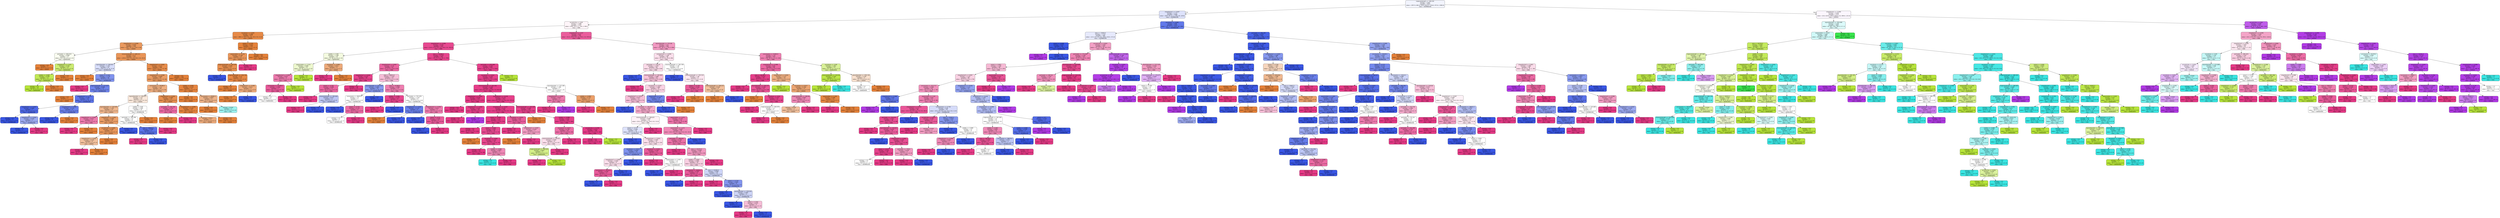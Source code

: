 digraph Tree {
node [shape=box, style="filled, rounded", color="black", fontname="helvetica"] ;
edge [fontname="helvetica"] ;
0 [label="majoraxislength <= 328.192\nentropy = 2.647\nsamples = 4283\nvalue = [957.0, 682.0, 254.0, 823.0, 1736.0, 973.0, 1380.0]\nclass = DERMASON", fillcolor="#f2f4fd"] ;
1 [label="shapefactor1 <= 0.007\nentropy = 1.737\nsamples = 2568\nvalue = [957, 63, 0, 5, 1736, 64, 1255]\nclass = DERMASON", fillcolor="#dde2fb"] ;
0 -> 1 [labeldistance=2.5, labelangle=45, headlabel="True"] ;
2 [label="eccentricity <= 0.69\nentropy = 1.448\nsamples = 1347\nvalue = [932, 59, 0, 5, 124, 2, 991]\nclass = SIRA", fillcolor="#fef5f9"] ;
1 -> 2 ;
3 [label="roundness <= 0.946\nentropy = 0.486\nsamples = 617\nvalue = [881.0, 14.0, 0.0, 2.0, 30.0, 0.0, 21.0]\nclass = SEKER", fillcolor="#e78a47"] ;
2 -> 3 ;
4 [label="shapefactor1 <= 0.006\nentropy = 0.954\nsamples = 238\nvalue = [307, 14, 0, 2, 28, 0, 20]\nclass = SEKER", fillcolor="#ea995e"] ;
3 -> 4 ;
5 [label="perimeter <= 843.015\nentropy = 0.999\nsamples = 17\nvalue = [13, 14, 0, 0, 0, 0, 0]\nclass = BARBUNYA", fillcolor="#fafdf1"] ;
4 -> 5 ;
6 [label="entropy = 0.0\nsamples = 5\nvalue = [9, 0, 0, 0, 0, 0, 0]\nclass = SEKER", fillcolor="#e58139"] ;
5 -> 6 ;
7 [label="shapefactor3 <= 0.83\nentropy = 0.764\nsamples = 12\nvalue = [4, 14, 0, 0, 0, 0, 0]\nclass = BARBUNYA", fillcolor="#ccec72"] ;
5 -> 7 ;
8 [label="solidity <= 0.987\nentropy = 0.544\nsamples = 11\nvalue = [2, 14, 0, 0, 0, 0, 0]\nclass = BARBUNYA", fillcolor="#c1e955"] ;
7 -> 8 ;
9 [label="entropy = 0.0\nsamples = 10\nvalue = [0, 14, 0, 0, 0, 0, 0]\nclass = BARBUNYA", fillcolor="#b7e539"] ;
8 -> 9 ;
10 [label="entropy = 0.0\nsamples = 1\nvalue = [2, 0, 0, 0, 0, 0, 0]\nclass = SEKER", fillcolor="#e58139"] ;
8 -> 10 ;
11 [label="entropy = 0.0\nsamples = 1\nvalue = [2, 0, 0, 0, 0, 0, 0]\nclass = SEKER", fillcolor="#e58139"] ;
7 -> 11 ;
12 [label="minoraxislength <= 188.213\nentropy = 0.77\nsamples = 221\nvalue = [294.0, 0.0, 0.0, 2.0, 28.0, 0.0, 20.0]\nclass = SEKER", fillcolor="#e99558"] ;
4 -> 12 ;
13 [label="equivdiameter <= 209.001\nentropy = 1.352\nsamples = 25\nvalue = [16, 0, 0, 0, 21, 0, 4]\nclass = DERMASON", fillcolor="#d7ddfa"] ;
12 -> 13 ;
14 [label="entropy = 0.0\nsamples = 7\nvalue = [11, 0, 0, 0, 0, 0, 0]\nclass = SEKER", fillcolor="#e58139"] ;
13 -> 14 ;
15 [label="extent <= 0.707\nentropy = 1.179\nsamples = 18\nvalue = [5, 0, 0, 0, 21, 0, 4]\nclass = DERMASON", fillcolor="#8093ee"] ;
13 -> 15 ;
16 [label="entropy = 0.0\nsamples = 1\nvalue = [0, 0, 0, 0, 0, 0, 3]\nclass = SIRA", fillcolor="#e53986"] ;
15 -> 16 ;
17 [label="majoraxislength <= 237.827\nentropy = 0.909\nsamples = 17\nvalue = [5, 0, 0, 0, 21, 0, 1]\nclass = DERMASON", fillcolor="#6f84ec"] ;
15 -> 17 ;
18 [label="entropy = 0.0\nsamples = 1\nvalue = [2, 0, 0, 0, 0, 0, 0]\nclass = SEKER", fillcolor="#e58139"] ;
17 -> 18 ;
19 [label="shapefactor3 <= 0.74\nentropy = 0.764\nsamples = 16\nvalue = [3, 0, 0, 0, 21, 0, 1]\nclass = DERMASON", fillcolor="#5d75ea"] ;
17 -> 19 ;
20 [label="shapefactor1 <= 0.007\nentropy = 0.469\nsamples = 7\nvalue = [0, 0, 0, 0, 9, 0, 1]\nclass = DERMASON", fillcolor="#4f69e8"] ;
19 -> 20 ;
21 [label="entropy = 0.0\nsamples = 4\nvalue = [0, 0, 0, 0, 7, 0, 0]\nclass = DERMASON", fillcolor="#3956e5"] ;
20 -> 21 ;
22 [label="shapefactor2 <= 0.002\nentropy = 0.918\nsamples = 3\nvalue = [0, 0, 0, 0, 2, 0, 1]\nclass = DERMASON", fillcolor="#9caaf2"] ;
20 -> 22 ;
23 [label="entropy = 0.0\nsamples = 2\nvalue = [0, 0, 0, 0, 2, 0, 0]\nclass = DERMASON", fillcolor="#3956e5"] ;
22 -> 23 ;
24 [label="entropy = 0.0\nsamples = 1\nvalue = [0, 0, 0, 0, 0, 0, 1]\nclass = SIRA", fillcolor="#e53986"] ;
22 -> 24 ;
25 [label="shapefactor4 <= 0.999\nentropy = 0.722\nsamples = 9\nvalue = [3, 0, 0, 0, 12, 0, 0]\nclass = DERMASON", fillcolor="#6a80ec"] ;
19 -> 25 ;
26 [label="entropy = 0.0\nsamples = 6\nvalue = [0, 0, 0, 0, 12, 0, 0]\nclass = DERMASON", fillcolor="#3956e5"] ;
25 -> 26 ;
27 [label="entropy = 0.0\nsamples = 3\nvalue = [3, 0, 0, 0, 0, 0, 0]\nclass = SEKER", fillcolor="#e58139"] ;
25 -> 27 ;
28 [label="shapefactor2 <= 0.002\nentropy = 0.511\nsamples = 196\nvalue = [278, 0, 0, 2, 7, 0, 16]\nclass = SEKER", fillcolor="#e78c4a"] ;
12 -> 28 ;
29 [label="shapefactor4 <= 0.998\nentropy = 0.899\nsamples = 87\nvalue = [114, 0, 0, 2, 7, 0, 16]\nclass = SEKER", fillcolor="#ea9b61"] ;
28 -> 29 ;
30 [label="convexarea <= 44388.0\nentropy = 1.12\nsamples = 50\nvalue = [57, 0, 0, 0, 7, 0, 16]\nclass = SEKER", fillcolor="#eeae80"] ;
29 -> 30 ;
31 [label="equivdiameter <= 226.977\nentropy = 1.52\nsamples = 23\nvalue = [15, 0, 0, 0, 7, 0, 11]\nclass = SEKER", fillcolor="#fae8db"] ;
30 -> 31 ;
32 [label="equivdiameter <= 220.944\nentropy = 1.105\nsamples = 13\nvalue = [13, 0, 0, 0, 1, 0, 5]\nclass = SEKER", fillcolor="#f0b78e"] ;
31 -> 32 ;
33 [label="shapefactor1 <= 0.007\nentropy = 0.811\nsamples = 3\nvalue = [1, 0, 0, 0, 0, 0, 3]\nclass = SIRA", fillcolor="#ee7bae"] ;
32 -> 33 ;
34 [label="entropy = 0.0\nsamples = 2\nvalue = [0, 0, 0, 0, 0, 0, 3]\nclass = SIRA", fillcolor="#e53986"] ;
33 -> 34 ;
35 [label="entropy = 0.0\nsamples = 1\nvalue = [1, 0, 0, 0, 0, 0, 0]\nclass = SEKER", fillcolor="#e58139"] ;
33 -> 35 ;
36 [label="shapefactor1 <= 0.007\nentropy = 0.906\nsamples = 10\nvalue = [12, 0, 0, 0, 1, 0, 2]\nclass = SEKER", fillcolor="#eb9e67"] ;
32 -> 36 ;
37 [label="eccentricity <= 0.664\nentropy = 0.592\nsamples = 9\nvalue = [12, 0, 0, 0, 0, 0, 2]\nclass = SEKER", fillcolor="#e9965a"] ;
36 -> 37 ;
38 [label="shapefactor2 <= 0.002\nentropy = 0.918\nsamples = 4\nvalue = [4, 0, 0, 0, 0, 0, 2]\nclass = SEKER", fillcolor="#f2c09c"] ;
37 -> 38 ;
39 [label="entropy = 0.0\nsamples = 1\nvalue = [0, 0, 0, 0, 0, 0, 2]\nclass = SIRA", fillcolor="#e53986"] ;
38 -> 39 ;
40 [label="entropy = 0.0\nsamples = 3\nvalue = [4, 0, 0, 0, 0, 0, 0]\nclass = SEKER", fillcolor="#e58139"] ;
38 -> 40 ;
41 [label="entropy = 0.0\nsamples = 5\nvalue = [8, 0, 0, 0, 0, 0, 0]\nclass = SEKER", fillcolor="#e58139"] ;
37 -> 41 ;
42 [label="entropy = 0.0\nsamples = 1\nvalue = [0, 0, 0, 0, 1, 0, 0]\nclass = DERMASON", fillcolor="#3956e5"] ;
36 -> 42 ;
43 [label="solidity <= 0.99\nentropy = 1.449\nsamples = 10\nvalue = [2, 0, 0, 0, 6, 0, 6]\nclass = DERMASON", fillcolor="#ffffff"] ;
31 -> 43 ;
44 [label="perimeter <= 760.789\nentropy = 1.0\nsamples = 9\nvalue = [0, 0, 0, 0, 6, 0, 6]\nclass = DERMASON", fillcolor="#ffffff"] ;
43 -> 44 ;
45 [label="area <= 40824.0\nentropy = 0.592\nsamples = 5\nvalue = [0, 0, 0, 0, 6, 0, 1]\nclass = DERMASON", fillcolor="#5a72e9"] ;
44 -> 45 ;
46 [label="entropy = 0.0\nsamples = 1\nvalue = [0, 0, 0, 0, 0, 0, 1]\nclass = SIRA", fillcolor="#e53986"] ;
45 -> 46 ;
47 [label="entropy = 0.0\nsamples = 4\nvalue = [0, 0, 0, 0, 6, 0, 0]\nclass = DERMASON", fillcolor="#3956e5"] ;
45 -> 47 ;
48 [label="entropy = 0.0\nsamples = 4\nvalue = [0, 0, 0, 0, 0, 0, 5]\nclass = SIRA", fillcolor="#e53986"] ;
44 -> 48 ;
49 [label="entropy = 0.0\nsamples = 1\nvalue = [2, 0, 0, 0, 0, 0, 0]\nclass = SEKER", fillcolor="#e58139"] ;
43 -> 49 ;
50 [label="shapefactor2 <= 0.002\nentropy = 0.489\nsamples = 27\nvalue = [42, 0, 0, 0, 0, 0, 5]\nclass = SEKER", fillcolor="#e89051"] ;
30 -> 50 ;
51 [label="perimeter <= 787.785\nentropy = 0.722\nsamples = 4\nvalue = [1, 0, 0, 0, 0, 0, 4]\nclass = SIRA", fillcolor="#ec6aa4"] ;
50 -> 51 ;
52 [label="entropy = 0.0\nsamples = 1\nvalue = [1, 0, 0, 0, 0, 0, 0]\nclass = SEKER", fillcolor="#e58139"] ;
51 -> 52 ;
53 [label="entropy = 0.0\nsamples = 3\nvalue = [0, 0, 0, 0, 0, 0, 4]\nclass = SIRA", fillcolor="#e53986"] ;
51 -> 53 ;
54 [label="shapefactor4 <= 0.994\nentropy = 0.162\nsamples = 23\nvalue = [41, 0, 0, 0, 0, 0, 1]\nclass = SEKER", fillcolor="#e6843e"] ;
50 -> 54 ;
55 [label="entropy = 0.811\nsamples = 2\nvalue = [3, 0, 0, 0, 0, 0, 1]\nclass = SEKER", fillcolor="#eeab7b"] ;
54 -> 55 ;
56 [label="entropy = 0.0\nsamples = 21\nvalue = [38, 0, 0, 0, 0, 0, 0]\nclass = SEKER", fillcolor="#e58139"] ;
54 -> 56 ;
57 [label="solidity <= 0.991\nentropy = 0.214\nsamples = 37\nvalue = [57, 0, 0, 2, 0, 0, 0]\nclass = SEKER", fillcolor="#e68540"] ;
29 -> 57 ;
58 [label="entropy = 0.0\nsamples = 32\nvalue = [52, 0, 0, 0, 0, 0, 0]\nclass = SEKER", fillcolor="#e58139"] ;
57 -> 58 ;
59 [label="convexarea <= 45065.5\nentropy = 0.863\nsamples = 5\nvalue = [5, 0, 0, 2, 0, 0, 0]\nclass = SEKER", fillcolor="#efb388"] ;
57 -> 59 ;
60 [label="entropy = 0.0\nsamples = 3\nvalue = [4, 0, 0, 0, 0, 0, 0]\nclass = SEKER", fillcolor="#e58139"] ;
59 -> 60 ;
61 [label="entropy = 0.918\nsamples = 2\nvalue = [1, 0, 0, 2, 0, 0, 0]\nclass = CALI", fillcolor="#9cf2f0"] ;
59 -> 61 ;
62 [label="entropy = 0.0\nsamples = 109\nvalue = [164, 0, 0, 0, 0, 0, 0]\nclass = SEKER", fillcolor="#e58139"] ;
28 -> 62 ;
63 [label="extent <= 0.745\nentropy = 0.052\nsamples = 379\nvalue = [574, 0, 0, 0, 2, 0, 1]\nclass = SEKER", fillcolor="#e5823a"] ;
3 -> 63 ;
64 [label="aspectration <= 1.334\nentropy = 0.748\nsamples = 14\nvalue = [17, 0, 0, 0, 2, 0, 1]\nclass = SEKER", fillcolor="#e9965a"] ;
63 -> 64 ;
65 [label="majoraxislength <= 238.304\nentropy = 0.485\nsamples = 13\nvalue = [17, 0, 0, 0, 2, 0, 0]\nclass = SEKER", fillcolor="#e89050"] ;
64 -> 65 ;
66 [label="entropy = 0.0\nsamples = 1\nvalue = [0, 0, 0, 0, 1, 0, 0]\nclass = DERMASON", fillcolor="#3956e5"] ;
65 -> 66 ;
67 [label="majoraxislength <= 258.728\nentropy = 0.31\nsamples = 12\nvalue = [17, 0, 0, 0, 1, 0, 0]\nclass = SEKER", fillcolor="#e78845"] ;
65 -> 67 ;
68 [label="entropy = 0.0\nsamples = 9\nvalue = [14, 0, 0, 0, 0, 0, 0]\nclass = SEKER", fillcolor="#e58139"] ;
67 -> 68 ;
69 [label="shapefactor1 <= 0.006\nentropy = 0.811\nsamples = 3\nvalue = [3, 0, 0, 0, 1, 0, 0]\nclass = SEKER", fillcolor="#eeab7b"] ;
67 -> 69 ;
70 [label="entropy = 0.0\nsamples = 2\nvalue = [3, 0, 0, 0, 0, 0, 0]\nclass = SEKER", fillcolor="#e58139"] ;
69 -> 70 ;
71 [label="entropy = 0.0\nsamples = 1\nvalue = [0, 0, 0, 0, 1, 0, 0]\nclass = DERMASON", fillcolor="#3956e5"] ;
69 -> 71 ;
72 [label="entropy = 0.0\nsamples = 1\nvalue = [0, 0, 0, 0, 0, 0, 1]\nclass = SIRA", fillcolor="#e53986"] ;
64 -> 72 ;
73 [label="entropy = 0.0\nsamples = 365\nvalue = [557, 0, 0, 0, 0, 0, 0]\nclass = SEKER", fillcolor="#e58139"] ;
63 -> 73 ;
74 [label="shapefactor3 <= 0.67\nentropy = 0.93\nsamples = 730\nvalue = [51.0, 45.0, 0.0, 3.0, 94.0, 2.0, 970.0]\nclass = SIRA", fillcolor="#ea5d9c"] ;
2 -> 74 ;
75 [label="shapefactor1 <= 0.006\nentropy = 0.542\nsamples = 524\nvalue = [14.0, 27.0, 0.0, 2.0, 20.0, 2.0, 762.0]\nclass = SIRA", fillcolor="#e74990"] ;
74 -> 75 ;
76 [label="solidity <= 0.99\nentropy = 1.348\nsamples = 19\nvalue = [3, 16, 0, 0, 0, 0, 13]\nclass = BARBUNYA", fillcolor="#f4fbe0"] ;
75 -> 76 ;
77 [label="aspectration <= 1.533\nentropy = 0.985\nsamples = 15\nvalue = [0, 16, 0, 0, 0, 0, 12]\nclass = BARBUNYA", fillcolor="#edf8ce"] ;
76 -> 77 ;
78 [label="shapefactor4 <= 0.997\nentropy = 0.811\nsamples = 9\nvalue = [0, 4, 0, 0, 0, 0, 12]\nclass = SIRA", fillcolor="#ee7bae"] ;
77 -> 78 ;
79 [label="convexarea <= 52208.0\nentropy = 0.592\nsamples = 7\nvalue = [0, 2, 0, 0, 0, 0, 12]\nclass = SIRA", fillcolor="#e95a9a"] ;
78 -> 79 ;
80 [label="entropy = 1.0\nsamples = 2\nvalue = [0, 2, 0, 0, 0, 0, 2]\nclass = BARBUNYA", fillcolor="#ffffff"] ;
79 -> 80 ;
81 [label="entropy = 0.0\nsamples = 5\nvalue = [0, 0, 0, 0, 0, 0, 10]\nclass = SIRA", fillcolor="#e53986"] ;
79 -> 81 ;
82 [label="entropy = 0.0\nsamples = 2\nvalue = [0, 2, 0, 0, 0, 0, 0]\nclass = BARBUNYA", fillcolor="#b7e539"] ;
78 -> 82 ;
83 [label="entropy = 0.0\nsamples = 6\nvalue = [0, 12, 0, 0, 0, 0, 0]\nclass = BARBUNYA", fillcolor="#b7e539"] ;
77 -> 83 ;
84 [label="roundness <= 0.893\nentropy = 0.811\nsamples = 4\nvalue = [3, 0, 0, 0, 0, 0, 1]\nclass = SEKER", fillcolor="#eeab7b"] ;
76 -> 84 ;
85 [label="entropy = 0.0\nsamples = 1\nvalue = [0, 0, 0, 0, 0, 0, 1]\nclass = SIRA", fillcolor="#e53986"] ;
84 -> 85 ;
86 [label="entropy = 0.0\nsamples = 3\nvalue = [3, 0, 0, 0, 0, 0, 0]\nclass = SEKER", fillcolor="#e58139"] ;
84 -> 86 ;
87 [label="area <= 42088.0\nentropy = 0.429\nsamples = 505\nvalue = [11, 11, 0, 2, 20, 2, 749]\nclass = SIRA", fillcolor="#e7458d"] ;
75 -> 87 ;
88 [label="shapefactor4 <= 0.997\nentropy = 0.74\nsamples = 67\nvalue = [1, 0, 0, 0, 20, 0, 93]\nclass = SIRA", fillcolor="#eb65a1"] ;
87 -> 88 ;
89 [label="shapefactor3 <= 0.644\nentropy = 0.255\nsamples = 40\nvalue = [0, 0, 0, 0, 3, 0, 67]\nclass = SIRA", fillcolor="#e6428b"] ;
88 -> 89 ;
90 [label="extent <= 0.761\nentropy = 0.696\nsamples = 11\nvalue = [0, 0, 0, 0, 3, 0, 13]\nclass = SIRA", fillcolor="#eb67a2"] ;
89 -> 90 ;
91 [label="entropy = 0.0\nsamples = 7\nvalue = [0, 0, 0, 0, 0, 0, 11]\nclass = SIRA", fillcolor="#e53986"] ;
90 -> 91 ;
92 [label="minoraxislength <= 185.463\nentropy = 0.971\nsamples = 4\nvalue = [0, 0, 0, 0, 3, 0, 2]\nclass = DERMASON", fillcolor="#bdc7f6"] ;
90 -> 92 ;
93 [label="entropy = 0.0\nsamples = 2\nvalue = [0, 0, 0, 0, 0, 0, 2]\nclass = SIRA", fillcolor="#e53986"] ;
92 -> 93 ;
94 [label="entropy = 0.0\nsamples = 2\nvalue = [0, 0, 0, 0, 3, 0, 0]\nclass = DERMASON", fillcolor="#3956e5"] ;
92 -> 94 ;
95 [label="entropy = 0.0\nsamples = 29\nvalue = [0, 0, 0, 0, 0, 0, 54]\nclass = SIRA", fillcolor="#e53986"] ;
89 -> 95 ;
96 [label="area <= 40815.0\nentropy = 1.103\nsamples = 27\nvalue = [1, 0, 0, 0, 17, 0, 26]\nclass = SIRA", fillcolor="#f6bdd7"] ;
88 -> 96 ;
97 [label="equivdiameter <= 227.419\nentropy = 0.863\nsamples = 10\nvalue = [0, 0, 0, 0, 10, 0, 4]\nclass = DERMASON", fillcolor="#889aef"] ;
96 -> 97 ;
98 [label="convexarea <= 40635.0\nentropy = 1.0\nsamples = 7\nvalue = [0, 0, 0, 0, 4, 0, 4]\nclass = DERMASON", fillcolor="#ffffff"] ;
97 -> 98 ;
99 [label="entropy = 0.0\nsamples = 3\nvalue = [0, 0, 0, 0, 3, 0, 0]\nclass = DERMASON", fillcolor="#3956e5"] ;
98 -> 99 ;
100 [label="extent <= 0.752\nentropy = 0.722\nsamples = 4\nvalue = [0, 0, 0, 0, 1, 0, 4]\nclass = SIRA", fillcolor="#ec6aa4"] ;
98 -> 100 ;
101 [label="entropy = 1.0\nsamples = 2\nvalue = [0, 0, 0, 0, 1, 0, 1]\nclass = DERMASON", fillcolor="#ffffff"] ;
100 -> 101 ;
102 [label="entropy = 0.0\nsamples = 2\nvalue = [0, 0, 0, 0, 0, 0, 3]\nclass = SIRA", fillcolor="#e53986"] ;
100 -> 102 ;
103 [label="entropy = 0.0\nsamples = 3\nvalue = [0, 0, 0, 0, 6, 0, 0]\nclass = DERMASON", fillcolor="#3956e5"] ;
97 -> 103 ;
104 [label="area <= 41588.0\nentropy = 0.982\nsamples = 17\nvalue = [1, 0, 0, 0, 7, 0, 22]\nclass = SIRA", fillcolor="#ee7eb0"] ;
96 -> 104 ;
105 [label="solidity <= 0.991\nentropy = 0.323\nsamples = 8\nvalue = [0, 0, 0, 0, 1, 0, 16]\nclass = SIRA", fillcolor="#e7458e"] ;
104 -> 105 ;
106 [label="entropy = 0.0\nsamples = 7\nvalue = [0, 0, 0, 0, 0, 0, 16]\nclass = SIRA", fillcolor="#e53986"] ;
105 -> 106 ;
107 [label="entropy = 0.0\nsamples = 1\nvalue = [0, 0, 0, 0, 1, 0, 0]\nclass = DERMASON", fillcolor="#3956e5"] ;
105 -> 107 ;
108 [label="perimeter <= 757.478\nentropy = 1.314\nsamples = 9\nvalue = [1, 0, 0, 0, 6, 0, 6]\nclass = DERMASON", fillcolor="#ffffff"] ;
104 -> 108 ;
109 [label="shapefactor3 <= 0.642\nentropy = 0.722\nsamples = 4\nvalue = [1, 0, 0, 0, 4, 0, 0]\nclass = DERMASON", fillcolor="#6a80ec"] ;
108 -> 109 ;
110 [label="entropy = 0.0\nsamples = 1\nvalue = [1, 0, 0, 0, 0, 0, 0]\nclass = SEKER", fillcolor="#e58139"] ;
109 -> 110 ;
111 [label="entropy = 0.0\nsamples = 3\nvalue = [0, 0, 0, 0, 4, 0, 0]\nclass = DERMASON", fillcolor="#3956e5"] ;
109 -> 111 ;
112 [label="shapefactor2 <= 0.002\nentropy = 0.811\nsamples = 5\nvalue = [0, 0, 0, 0, 2, 0, 6]\nclass = SIRA", fillcolor="#ee7bae"] ;
108 -> 112 ;
113 [label="entropy = 0.0\nsamples = 1\nvalue = [0, 0, 0, 0, 1, 0, 0]\nclass = DERMASON", fillcolor="#3956e5"] ;
112 -> 113 ;
114 [label="extent <= 0.72\nentropy = 0.592\nsamples = 4\nvalue = [0, 0, 0, 0, 1, 0, 6]\nclass = SIRA", fillcolor="#e95a9a"] ;
112 -> 114 ;
115 [label="entropy = 0.0\nsamples = 1\nvalue = [0, 0, 0, 0, 1, 0, 0]\nclass = DERMASON", fillcolor="#3956e5"] ;
114 -> 115 ;
116 [label="entropy = 0.0\nsamples = 3\nvalue = [0, 0, 0, 0, 0, 0, 6]\nclass = SIRA", fillcolor="#e53986"] ;
114 -> 116 ;
117 [label="perimeter <= 870.089\nentropy = 0.287\nsamples = 438\nvalue = [10, 11, 0, 2, 0, 2, 656]\nclass = SIRA", fillcolor="#e6408b"] ;
87 -> 117 ;
118 [label="roundness <= 0.914\nentropy = 0.242\nsamples = 435\nvalue = [10, 6, 0, 2, 0, 2, 656]\nclass = SIRA", fillcolor="#e63f8a"] ;
117 -> 118 ;
119 [label="minoraxislength <= 191.402\nentropy = 0.194\nsamples = 428\nvalue = [6.0, 6.0, 0.0, 2.0, 0.0, 1.0, 652.0]\nclass = SIRA", fillcolor="#e63d89"] ;
118 -> 119 ;
120 [label="shapefactor1 <= 0.007\nentropy = 0.034\nsamples = 175\nvalue = [0, 0, 0, 0, 0, 1, 277]\nclass = SIRA", fillcolor="#e53a86"] ;
119 -> 120 ;
121 [label="entropy = 0.0\nsamples = 157\nvalue = [0, 0, 0, 0, 0, 0, 246]\nclass = SIRA", fillcolor="#e53986"] ;
120 -> 121 ;
122 [label="shapefactor2 <= 0.002\nentropy = 0.201\nsamples = 18\nvalue = [0, 0, 0, 0, 0, 1, 31]\nclass = SIRA", fillcolor="#e63f8a"] ;
120 -> 122 ;
123 [label="entropy = 0.0\nsamples = 17\nvalue = [0, 0, 0, 0, 0, 0, 31]\nclass = SIRA", fillcolor="#e53986"] ;
122 -> 123 ;
124 [label="entropy = 0.0\nsamples = 1\nvalue = [0, 0, 0, 0, 0, 1, 0]\nclass = HOROZ", fillcolor="#b139e5"] ;
122 -> 124 ;
125 [label="shapefactor3 <= 0.638\nentropy = 0.276\nsamples = 253\nvalue = [6.0, 6.0, 0.0, 2.0, 0.0, 0.0, 375.0]\nclass = SIRA", fillcolor="#e6408a"] ;
119 -> 125 ;
126 [label="shapefactor1 <= 0.007\nentropy = 0.225\nsamples = 128\nvalue = [4.0, 0.0, 0.0, 2.0, 0.0, 0.0, 191.0]\nclass = SIRA", fillcolor="#e63f8a"] ;
125 -> 126 ;
127 [label="extent <= 0.804\nentropy = 0.14\nsamples = 113\nvalue = [1, 0, 0, 2, 0, 0, 174]\nclass = SIRA", fillcolor="#e53c88"] ;
126 -> 127 ;
128 [label="entropy = 0.0\nsamples = 93\nvalue = [0, 0, 0, 0, 0, 0, 141]\nclass = SIRA", fillcolor="#e53986"] ;
127 -> 128 ;
129 [label="extent <= 0.804\nentropy = 0.49\nsamples = 20\nvalue = [1, 0, 0, 2, 0, 0, 33]\nclass = SIRA", fillcolor="#e74a91"] ;
127 -> 129 ;
130 [label="entropy = 0.0\nsamples = 1\nvalue = [1, 0, 0, 0, 0, 0, 0]\nclass = SEKER", fillcolor="#e58139"] ;
129 -> 130 ;
131 [label="roundness <= 0.892\nentropy = 0.316\nsamples = 19\nvalue = [0, 0, 0, 2, 0, 0, 33]\nclass = SIRA", fillcolor="#e7458d"] ;
129 -> 131 ;
132 [label="entropy = 0.0\nsamples = 14\nvalue = [0, 0, 0, 0, 0, 0, 28]\nclass = SIRA", fillcolor="#e53986"] ;
131 -> 132 ;
133 [label="solidity <= 0.988\nentropy = 0.863\nsamples = 5\nvalue = [0, 0, 0, 2, 0, 0, 5]\nclass = SIRA", fillcolor="#ef88b6"] ;
131 -> 133 ;
134 [label="entropy = 0.0\nsamples = 1\nvalue = [0, 0, 0, 2, 0, 0, 0]\nclass = CALI", fillcolor="#39e5e2"] ;
133 -> 134 ;
135 [label="entropy = 0.0\nsamples = 4\nvalue = [0, 0, 0, 0, 0, 0, 5]\nclass = SIRA", fillcolor="#e53986"] ;
133 -> 135 ;
136 [label="roundness <= 0.874\nentropy = 0.61\nsamples = 15\nvalue = [3, 0, 0, 0, 0, 0, 17]\nclass = SIRA", fillcolor="#ea5c9b"] ;
126 -> 136 ;
137 [label="entropy = 0.0\nsamples = 8\nvalue = [0, 0, 0, 0, 0, 0, 11]\nclass = SIRA", fillcolor="#e53986"] ;
136 -> 137 ;
138 [label="shapefactor1 <= 0.007\nentropy = 0.918\nsamples = 7\nvalue = [3, 0, 0, 0, 0, 0, 6]\nclass = SIRA", fillcolor="#f29cc2"] ;
136 -> 138 ;
139 [label="entropy = 0.0\nsamples = 2\nvalue = [3, 0, 0, 0, 0, 0, 0]\nclass = SEKER", fillcolor="#e58139"] ;
138 -> 139 ;
140 [label="entropy = 0.0\nsamples = 5\nvalue = [0, 0, 0, 0, 0, 0, 6]\nclass = SIRA", fillcolor="#e53986"] ;
138 -> 140 ;
141 [label="minoraxislength <= 191.424\nentropy = 0.284\nsamples = 125\nvalue = [2, 6, 0, 0, 0, 0, 184]\nclass = SIRA", fillcolor="#e6428b"] ;
125 -> 141 ;
142 [label="entropy = 0.0\nsamples = 1\nvalue = [2, 0, 0, 0, 0, 0, 0]\nclass = SEKER", fillcolor="#e58139"] ;
141 -> 142 ;
143 [label="solidity <= 0.986\nentropy = 0.202\nsamples = 124\nvalue = [0, 6, 0, 0, 0, 0, 184]\nclass = SIRA", fillcolor="#e63f8a"] ;
141 -> 143 ;
144 [label="roundness <= 0.877\nentropy = 0.738\nsamples = 16\nvalue = [0, 5, 0, 0, 0, 0, 19]\nclass = SIRA", fillcolor="#ec6da6"] ;
143 -> 144 ;
145 [label="minoraxislength <= 205.61\nentropy = 0.994\nsamples = 8\nvalue = [0, 5, 0, 0, 0, 0, 6]\nclass = SIRA", fillcolor="#fbdeeb"] ;
144 -> 145 ;
146 [label="majoraxislength <= 299.202\nentropy = 0.863\nsamples = 5\nvalue = [0, 5, 0, 0, 0, 0, 2]\nclass = BARBUNYA", fillcolor="#d4ef88"] ;
145 -> 146 ;
147 [label="entropy = 0.0\nsamples = 2\nvalue = [0, 0, 0, 0, 0, 0, 2]\nclass = SIRA", fillcolor="#e53986"] ;
146 -> 147 ;
148 [label="entropy = 0.0\nsamples = 3\nvalue = [0, 5, 0, 0, 0, 0, 0]\nclass = BARBUNYA", fillcolor="#b7e539"] ;
146 -> 148 ;
149 [label="entropy = 0.0\nsamples = 3\nvalue = [0, 0, 0, 0, 0, 0, 4]\nclass = SIRA", fillcolor="#e53986"] ;
145 -> 149 ;
150 [label="entropy = 0.0\nsamples = 8\nvalue = [0, 0, 0, 0, 0, 0, 13]\nclass = SIRA", fillcolor="#e53986"] ;
144 -> 150 ;
151 [label="eccentricity <= 0.768\nentropy = 0.053\nsamples = 108\nvalue = [0, 1, 0, 0, 0, 0, 165]\nclass = SIRA", fillcolor="#e53a87"] ;
143 -> 151 ;
152 [label="entropy = 0.0\nsamples = 107\nvalue = [0, 0, 0, 0, 0, 0, 165]\nclass = SIRA", fillcolor="#e53986"] ;
151 -> 152 ;
153 [label="entropy = 0.0\nsamples = 1\nvalue = [0, 1, 0, 0, 0, 0, 0]\nclass = BARBUNYA", fillcolor="#b7e539"] ;
151 -> 153 ;
154 [label="equivdiameter <= 237.385\nentropy = 1.392\nsamples = 7\nvalue = [4, 0, 0, 0, 0, 1, 4]\nclass = SEKER", fillcolor="#ffffff"] ;
118 -> 154 ;
155 [label="shapefactor4 <= 0.997\nentropy = 0.811\nsamples = 3\nvalue = [0, 0, 0, 0, 0, 1, 3]\nclass = SIRA", fillcolor="#ee7bae"] ;
154 -> 155 ;
156 [label="entropy = 0.0\nsamples = 2\nvalue = [0, 0, 0, 0, 0, 0, 3]\nclass = SIRA", fillcolor="#e53986"] ;
155 -> 156 ;
157 [label="entropy = 0.0\nsamples = 1\nvalue = [0, 0, 0, 0, 0, 1, 0]\nclass = HOROZ", fillcolor="#b139e5"] ;
155 -> 157 ;
158 [label="solidity <= 0.992\nentropy = 0.722\nsamples = 4\nvalue = [4, 0, 0, 0, 0, 0, 1]\nclass = SEKER", fillcolor="#eca06a"] ;
154 -> 158 ;
159 [label="entropy = 0.0\nsamples = 1\nvalue = [0, 0, 0, 0, 0, 0, 1]\nclass = SIRA", fillcolor="#e53986"] ;
158 -> 159 ;
160 [label="entropy = 0.0\nsamples = 3\nvalue = [4, 0, 0, 0, 0, 0, 0]\nclass = SEKER", fillcolor="#e58139"] ;
158 -> 160 ;
161 [label="entropy = 0.0\nsamples = 3\nvalue = [0, 5, 0, 0, 0, 0, 0]\nclass = BARBUNYA", fillcolor="#b7e539"] ;
117 -> 161 ;
162 [label="equivdiameter <= 231.66\nentropy = 1.51\nsamples = 206\nvalue = [37, 18, 0, 1, 74, 0, 208]\nclass = SIRA", fillcolor="#f29ac2"] ;
74 -> 162 ;
163 [label="compactness <= 0.846\nentropy = 1.199\nsamples = 99\nvalue = [7, 0, 0, 0, 74, 0, 90]\nclass = SIRA", fillcolor="#fbdeeb"] ;
162 -> 163 ;
164 [label="perimeter <= 719.19\nentropy = 1.079\nsamples = 89\nvalue = [2, 0, 0, 0, 68, 0, 84]\nclass = SIRA", fillcolor="#fadae8"] ;
163 -> 164 ;
165 [label="entropy = 0.0\nsamples = 6\nvalue = [0, 0, 0, 0, 11, 0, 0]\nclass = DERMASON", fillcolor="#3956e5"] ;
164 -> 165 ;
166 [label="minoraxislength <= 183.883\nentropy = 1.066\nsamples = 83\nvalue = [2, 0, 0, 0, 57, 0, 84]\nclass = SIRA", fillcolor="#f7c1d9"] ;
164 -> 166 ;
167 [label="entropy = 0.0\nsamples = 4\nvalue = [0, 0, 0, 0, 0, 0, 9]\nclass = SIRA", fillcolor="#e53986"] ;
166 -> 167 ;
168 [label="roundness <= 0.935\nentropy = 1.084\nsamples = 79\nvalue = [2, 0, 0, 0, 57, 0, 75]\nclass = SIRA", fillcolor="#f9d1e3"] ;
166 -> 168 ;
169 [label="shapefactor3 <= 0.672\nentropy = 0.971\nsamples = 73\nvalue = [0, 0, 0, 0, 50, 0, 75]\nclass = SIRA", fillcolor="#f6bdd7"] ;
168 -> 169 ;
170 [label="entropy = 0.0\nsamples = 4\nvalue = [0, 0, 0, 0, 8, 0, 0]\nclass = DERMASON", fillcolor="#3956e5"] ;
169 -> 170 ;
171 [label="perimeter <= 745.927\nentropy = 0.942\nsamples = 69\nvalue = [0, 0, 0, 0, 42, 0, 75]\nclass = SIRA", fillcolor="#f4a8ca"] ;
169 -> 171 ;
172 [label="minoraxislength <= 188.625\nentropy = 0.999\nsamples = 34\nvalue = [0.0, 0.0, 0.0, 0.0, 29.0, 0.0, 31.0]\nclass = SIRA", fillcolor="#fdf2f7"] ;
171 -> 172 ;
173 [label="extent <= 0.717\nentropy = 0.994\nsamples = 29\nvalue = [0, 0, 0, 0, 29, 0, 24]\nclass = DERMASON", fillcolor="#dde2fb"] ;
172 -> 173 ;
174 [label="entropy = 0.0\nsamples = 4\nvalue = [0, 0, 0, 0, 9, 0, 0]\nclass = DERMASON", fillcolor="#3956e5"] ;
173 -> 174 ;
175 [label="compactness <= 0.831\nentropy = 0.994\nsamples = 25\nvalue = [0, 0, 0, 0, 20, 0, 24]\nclass = SIRA", fillcolor="#fbdeeb"] ;
173 -> 175 ;
176 [label="roundness <= 0.913\nentropy = 0.828\nsamples = 14\nvalue = [0, 0, 0, 0, 17, 0, 6]\nclass = DERMASON", fillcolor="#7f92ee"] ;
175 -> 176 ;
177 [label="shapefactor3 <= 0.683\nentropy = 0.994\nsamples = 6\nvalue = [0, 0, 0, 0, 5, 0, 6]\nclass = SIRA", fillcolor="#fbdeeb"] ;
176 -> 177 ;
178 [label="convexarea <= 39319.5\nentropy = 0.592\nsamples = 4\nvalue = [0, 0, 0, 0, 1, 0, 6]\nclass = SIRA", fillcolor="#e95a9a"] ;
177 -> 178 ;
179 [label="entropy = 0.0\nsamples = 1\nvalue = [0, 0, 0, 0, 1, 0, 0]\nclass = DERMASON", fillcolor="#3956e5"] ;
178 -> 179 ;
180 [label="entropy = 0.0\nsamples = 3\nvalue = [0, 0, 0, 0, 0, 0, 6]\nclass = SIRA", fillcolor="#e53986"] ;
178 -> 180 ;
181 [label="entropy = 0.0\nsamples = 2\nvalue = [0, 0, 0, 0, 4, 0, 0]\nclass = DERMASON", fillcolor="#3956e5"] ;
177 -> 181 ;
182 [label="entropy = 0.0\nsamples = 8\nvalue = [0, 0, 0, 0, 12, 0, 0]\nclass = DERMASON", fillcolor="#3956e5"] ;
176 -> 182 ;
183 [label="roundness <= 0.923\nentropy = 0.592\nsamples = 11\nvalue = [0, 0, 0, 0, 3, 0, 18]\nclass = SIRA", fillcolor="#e95a9a"] ;
175 -> 183 ;
184 [label="entropy = 0.0\nsamples = 8\nvalue = [0, 0, 0, 0, 0, 0, 15]\nclass = SIRA", fillcolor="#e53986"] ;
183 -> 184 ;
185 [label="aspectration <= 1.435\nentropy = 1.0\nsamples = 3\nvalue = [0, 0, 0, 0, 3, 0, 3]\nclass = DERMASON", fillcolor="#ffffff"] ;
183 -> 185 ;
186 [label="entropy = 0.0\nsamples = 2\nvalue = [0, 0, 0, 0, 3, 0, 0]\nclass = DERMASON", fillcolor="#3956e5"] ;
185 -> 186 ;
187 [label="entropy = 0.0\nsamples = 1\nvalue = [0, 0, 0, 0, 0, 0, 3]\nclass = SIRA", fillcolor="#e53986"] ;
185 -> 187 ;
188 [label="entropy = 0.0\nsamples = 5\nvalue = [0, 0, 0, 0, 0, 0, 7]\nclass = SIRA", fillcolor="#e53986"] ;
172 -> 188 ;
189 [label="aspectration <= 1.473\nentropy = 0.775\nsamples = 35\nvalue = [0, 0, 0, 0, 13, 0, 44]\nclass = SIRA", fillcolor="#ed74aa"] ;
171 -> 189 ;
190 [label="aspectration <= 1.472\nentropy = 0.867\nsamples = 26\nvalue = [0.0, 0.0, 0.0, 0.0, 13.0, 0.0, 32.0]\nclass = SIRA", fillcolor="#f089b7"] ;
189 -> 190 ;
191 [label="perimeter <= 748.457\nentropy = 0.759\nsamples = 24\nvalue = [0, 0, 0, 0, 9, 0, 32]\nclass = SIRA", fillcolor="#ec71a8"] ;
190 -> 191 ;
192 [label="entropy = 0.0\nsamples = 5\nvalue = [0, 0, 0, 0, 0, 0, 13]\nclass = SIRA", fillcolor="#e53986"] ;
191 -> 192 ;
193 [label="area <= 41575.0\nentropy = 0.906\nsamples = 19\nvalue = [0, 0, 0, 0, 9, 0, 19]\nclass = SIRA", fillcolor="#f197bf"] ;
191 -> 193 ;
194 [label="solidity <= 0.987\nentropy = 0.985\nsamples = 16\nvalue = [0, 0, 0, 0, 9, 0, 12]\nclass = SIRA", fillcolor="#f8cee1"] ;
193 -> 194 ;
195 [label="convexarea <= 40282.5\nentropy = 0.592\nsamples = 6\nvalue = [0, 0, 0, 0, 1, 0, 6]\nclass = SIRA", fillcolor="#e95a9a"] ;
194 -> 195 ;
196 [label="entropy = 0.0\nsamples = 1\nvalue = [0, 0, 0, 0, 1, 0, 0]\nclass = DERMASON", fillcolor="#3956e5"] ;
195 -> 196 ;
197 [label="entropy = 0.0\nsamples = 5\nvalue = [0, 0, 0, 0, 0, 0, 6]\nclass = SIRA", fillcolor="#e53986"] ;
195 -> 197 ;
198 [label="area <= 41090.0\nentropy = 0.985\nsamples = 10\nvalue = [0, 0, 0, 0, 8, 0, 6]\nclass = DERMASON", fillcolor="#ced5f8"] ;
194 -> 198 ;
199 [label="entropy = 0.0\nsamples = 2\nvalue = [0, 0, 0, 0, 0, 0, 3]\nclass = SIRA", fillcolor="#e53986"] ;
198 -> 199 ;
200 [label="extent <= 0.724\nentropy = 0.845\nsamples = 8\nvalue = [0, 0, 0, 0, 8, 0, 3]\nclass = DERMASON", fillcolor="#8395ef"] ;
198 -> 200 ;
201 [label="entropy = 0.0\nsamples = 2\nvalue = [0, 0, 0, 0, 4, 0, 0]\nclass = DERMASON", fillcolor="#3956e5"] ;
200 -> 201 ;
202 [label="equivdiameter <= 229.293\nentropy = 0.985\nsamples = 6\nvalue = [0, 0, 0, 0, 4, 0, 3]\nclass = DERMASON", fillcolor="#ced5f8"] ;
200 -> 202 ;
203 [label="entropy = 0.0\nsamples = 2\nvalue = [0, 0, 0, 0, 2, 0, 0]\nclass = DERMASON", fillcolor="#3956e5"] ;
202 -> 203 ;
204 [label="extent <= 0.762\nentropy = 0.971\nsamples = 4\nvalue = [0, 0, 0, 0, 2, 0, 3]\nclass = SIRA", fillcolor="#f6bdd7"] ;
202 -> 204 ;
205 [label="entropy = 0.0\nsamples = 2\nvalue = [0, 0, 0, 0, 0, 0, 3]\nclass = SIRA", fillcolor="#e53986"] ;
204 -> 205 ;
206 [label="entropy = 0.0\nsamples = 2\nvalue = [0, 0, 0, 0, 2, 0, 0]\nclass = DERMASON", fillcolor="#3956e5"] ;
204 -> 206 ;
207 [label="entropy = 0.0\nsamples = 3\nvalue = [0, 0, 0, 0, 0, 0, 7]\nclass = SIRA", fillcolor="#e53986"] ;
193 -> 207 ;
208 [label="entropy = 0.0\nsamples = 2\nvalue = [0, 0, 0, 0, 4, 0, 0]\nclass = DERMASON", fillcolor="#3956e5"] ;
190 -> 208 ;
209 [label="entropy = 0.0\nsamples = 9\nvalue = [0, 0, 0, 0, 0, 0, 12]\nclass = SIRA", fillcolor="#e53986"] ;
189 -> 209 ;
210 [label="aspectration <= 1.45\nentropy = 0.764\nsamples = 6\nvalue = [2, 0, 0, 0, 7, 0, 0]\nclass = DERMASON", fillcolor="#7286ec"] ;
168 -> 210 ;
211 [label="entropy = 0.0\nsamples = 5\nvalue = [0, 0, 0, 0, 7, 0, 0]\nclass = DERMASON", fillcolor="#3956e5"] ;
210 -> 211 ;
212 [label="entropy = 0.0\nsamples = 1\nvalue = [2, 0, 0, 0, 0, 0, 0]\nclass = SEKER", fillcolor="#e58139"] ;
210 -> 212 ;
213 [label="minoraxislength <= 185.709\nentropy = 1.58\nsamples = 10\nvalue = [5, 0, 0, 0, 6, 0, 6]\nclass = DERMASON", fillcolor="#ffffff"] ;
163 -> 213 ;
214 [label="entropy = 0.0\nsamples = 2\nvalue = [0, 0, 0, 0, 4, 0, 0]\nclass = DERMASON", fillcolor="#3956e5"] ;
213 -> 214 ;
215 [label="minoraxislength <= 193.532\nentropy = 1.46\nsamples = 8\nvalue = [5, 0, 0, 0, 2, 0, 6]\nclass = SIRA", fillcolor="#fce6f0"] ;
213 -> 215 ;
216 [label="extent <= 0.779\nentropy = 0.592\nsamples = 4\nvalue = [1, 0, 0, 0, 0, 0, 6]\nclass = SIRA", fillcolor="#e95a9a"] ;
215 -> 216 ;
217 [label="entropy = 0.0\nsamples = 3\nvalue = [0, 0, 0, 0, 0, 0, 6]\nclass = SIRA", fillcolor="#e53986"] ;
216 -> 217 ;
218 [label="entropy = 0.0\nsamples = 1\nvalue = [1, 0, 0, 0, 0, 0, 0]\nclass = SEKER", fillcolor="#e58139"] ;
216 -> 218 ;
219 [label="minoraxislength <= 196.031\nentropy = 0.918\nsamples = 4\nvalue = [4, 0, 0, 0, 2, 0, 0]\nclass = SEKER", fillcolor="#f2c09c"] ;
215 -> 219 ;
220 [label="entropy = 0.0\nsamples = 3\nvalue = [4, 0, 0, 0, 0, 0, 0]\nclass = SEKER", fillcolor="#e58139"] ;
219 -> 220 ;
221 [label="entropy = 0.0\nsamples = 1\nvalue = [0, 0, 0, 0, 2, 0, 0]\nclass = DERMASON", fillcolor="#3956e5"] ;
219 -> 221 ;
222 [label="convexarea <= 51904.0\nentropy = 1.19\nsamples = 107\nvalue = [30, 18, 0, 1, 0, 0, 118]\nclass = SIRA", fillcolor="#ee80b1"] ;
162 -> 222 ;
223 [label="shapefactor4 <= 0.998\nentropy = 0.81\nsamples = 94\nvalue = [25, 3, 0, 0, 0, 0, 115]\nclass = SIRA", fillcolor="#eb68a3"] ;
222 -> 223 ;
224 [label="area <= 46746.5\nentropy = 0.221\nsamples = 75\nvalue = [4, 0, 0, 0, 0, 0, 109]\nclass = SIRA", fillcolor="#e6408a"] ;
223 -> 224 ;
225 [label="entropy = 0.0\nsamples = 53\nvalue = [0, 0, 0, 0, 0, 0, 81]\nclass = SIRA", fillcolor="#e53986"] ;
224 -> 225 ;
226 [label="equivdiameter <= 244.271\nentropy = 0.544\nsamples = 22\nvalue = [4, 0, 0, 0, 0, 0, 28]\nclass = SIRA", fillcolor="#e95597"] ;
224 -> 226 ;
227 [label="entropy = 0.0\nsamples = 1\nvalue = [2, 0, 0, 0, 0, 0, 0]\nclass = SEKER", fillcolor="#e58139"] ;
226 -> 227 ;
228 [label="roundness <= 0.92\nentropy = 0.353\nsamples = 21\nvalue = [2, 0, 0, 0, 0, 0, 28]\nclass = SIRA", fillcolor="#e7478f"] ;
226 -> 228 ;
229 [label="entropy = 0.0\nsamples = 17\nvalue = [0, 0, 0, 0, 0, 0, 26]\nclass = SIRA", fillcolor="#e53986"] ;
228 -> 229 ;
230 [label="majoraxislength <= 300.979\nentropy = 1.0\nsamples = 4\nvalue = [2, 0, 0, 0, 0, 0, 2]\nclass = SEKER", fillcolor="#ffffff"] ;
228 -> 230 ;
231 [label="entropy = 0.0\nsamples = 2\nvalue = [0, 0, 0, 0, 0, 0, 2]\nclass = SIRA", fillcolor="#e53986"] ;
230 -> 231 ;
232 [label="entropy = 0.0\nsamples = 2\nvalue = [2, 0, 0, 0, 0, 0, 0]\nclass = SEKER", fillcolor="#e58139"] ;
230 -> 232 ;
233 [label="shapefactor2 <= 0.002\nentropy = 1.157\nsamples = 19\nvalue = [21, 3, 0, 0, 0, 0, 6]\nclass = SEKER", fillcolor="#efb083"] ;
223 -> 233 ;
234 [label="entropy = 0.0\nsamples = 2\nvalue = [0, 3, 0, 0, 0, 0, 0]\nclass = BARBUNYA", fillcolor="#b7e539"] ;
233 -> 234 ;
235 [label="roundness <= 0.917\nentropy = 0.764\nsamples = 17\nvalue = [21, 0, 0, 0, 0, 0, 6]\nclass = SEKER", fillcolor="#eca572"] ;
233 -> 235 ;
236 [label="majoraxislength <= 289.96\nentropy = 0.863\nsamples = 6\nvalue = [2, 0, 0, 0, 0, 0, 5]\nclass = SIRA", fillcolor="#ef88b6"] ;
235 -> 236 ;
237 [label="entropy = 0.918\nsamples = 2\nvalue = [2, 0, 0, 0, 0, 0, 1]\nclass = SEKER", fillcolor="#f2c09c"] ;
236 -> 237 ;
238 [label="entropy = 0.0\nsamples = 4\nvalue = [0, 0, 0, 0, 0, 0, 4]\nclass = SIRA", fillcolor="#e53986"] ;
236 -> 238 ;
239 [label="aspectration <= 1.391\nentropy = 0.286\nsamples = 11\nvalue = [19, 0, 0, 0, 0, 0, 1]\nclass = SEKER", fillcolor="#e68843"] ;
235 -> 239 ;
240 [label="entropy = 0.0\nsamples = 1\nvalue = [0, 0, 0, 0, 0, 0, 1]\nclass = SIRA", fillcolor="#e53986"] ;
239 -> 240 ;
241 [label="entropy = 0.0\nsamples = 10\nvalue = [19, 0, 0, 0, 0, 0, 0]\nclass = SEKER", fillcolor="#e58139"] ;
239 -> 241 ;
242 [label="roundness <= 0.89\nentropy = 1.461\nsamples = 13\nvalue = [5, 15, 0, 1, 0, 0, 3]\nclass = BARBUNYA", fillcolor="#d9f197"] ;
222 -> 242 ;
243 [label="minoraxislength <= 224.58\nentropy = 0.391\nsamples = 9\nvalue = [0, 12, 0, 1, 0, 0, 0]\nclass = BARBUNYA", fillcolor="#bde749"] ;
242 -> 243 ;
244 [label="entropy = 0.0\nsamples = 8\nvalue = [0, 12, 0, 0, 0, 0, 0]\nclass = BARBUNYA", fillcolor="#b7e539"] ;
243 -> 244 ;
245 [label="entropy = 0.0\nsamples = 1\nvalue = [0, 0, 0, 1, 0, 0, 0]\nclass = CALI", fillcolor="#39e5e2"] ;
243 -> 245 ;
246 [label="equivdiameter <= 259.136\nentropy = 1.539\nsamples = 4\nvalue = [5, 3, 0, 0, 0, 0, 3]\nclass = SEKER", fillcolor="#f8e0ce"] ;
242 -> 246 ;
247 [label="entropy = 1.0\nsamples = 2\nvalue = [0, 3, 0, 0, 0, 0, 3]\nclass = BARBUNYA", fillcolor="#ffffff"] ;
246 -> 247 ;
248 [label="entropy = 0.0\nsamples = 2\nvalue = [5, 0, 0, 0, 0, 0, 0]\nclass = SEKER", fillcolor="#e58139"] ;
246 -> 248 ;
249 [label="roundness <= 0.885\nentropy = 0.88\nsamples = 1221\nvalue = [25, 4, 0, 0, 1612, 62, 264]\nclass = DERMASON", fillcolor="#6279ea"] ;
1 -> 249 ;
250 [label="area <= 33404.0\nentropy = 1.531\nsamples = 289\nvalue = [2.0, 4.0, 0.0, 0.0, 206.0, 60.0, 171.0]\nclass = DERMASON", fillcolor="#e6e9fc"] ;
249 -> 250 ;
251 [label="extent <= 0.648\nentropy = 0.057\nsamples = 92\nvalue = [0, 0, 0, 0, 152, 1, 0]\nclass = DERMASON", fillcolor="#3a57e5"] ;
250 -> 251 ;
252 [label="entropy = 0.0\nsamples = 1\nvalue = [0, 0, 0, 0, 0, 1, 0]\nclass = HOROZ", fillcolor="#b139e5"] ;
251 -> 252 ;
253 [label="entropy = 0.0\nsamples = 91\nvalue = [0, 0, 0, 0, 152, 0, 0]\nclass = DERMASON", fillcolor="#3956e5"] ;
251 -> 253 ;
254 [label="eccentricity <= 0.824\nentropy = 1.503\nsamples = 197\nvalue = [2, 4, 0, 0, 54, 59, 171]\nclass = SIRA", fillcolor="#f29fc4"] ;
250 -> 254 ;
255 [label="perimeter <= 773.449\nentropy = 1.144\nsamples = 152\nvalue = [2, 4, 0, 0, 53, 6, 160]\nclass = SIRA", fillcolor="#ef84b4"] ;
254 -> 255 ;
256 [label="extent <= 0.801\nentropy = 1.146\nsamples = 99\nvalue = [0, 0, 0, 0, 53, 5, 85]\nclass = SIRA", fillcolor="#f6b9d4"] ;
255 -> 256 ;
257 [label="shapefactor4 <= 0.997\nentropy = 1.125\nsamples = 89\nvalue = [0, 0, 0, 0, 53, 3, 70]\nclass = SIRA", fillcolor="#f9d1e3"] ;
256 -> 257 ;
258 [label="convexarea <= 35117.0\nentropy = 0.969\nsamples = 62\nvalue = [0, 0, 0, 0, 26, 1, 59]\nclass = SIRA", fillcolor="#f192bc"] ;
257 -> 258 ;
259 [label="shapefactor4 <= 0.988\nentropy = 0.65\nsamples = 5\nvalue = [0, 0, 0, 0, 5, 1, 0]\nclass = DERMASON", fillcolor="#6178ea"] ;
258 -> 259 ;
260 [label="entropy = 0.0\nsamples = 1\nvalue = [0, 0, 0, 0, 0, 1, 0]\nclass = HOROZ", fillcolor="#b139e5"] ;
259 -> 260 ;
261 [label="entropy = 0.0\nsamples = 4\nvalue = [0, 0, 0, 0, 5, 0, 0]\nclass = DERMASON", fillcolor="#3956e5"] ;
259 -> 261 ;
262 [label="aspectration <= 1.62\nentropy = 0.83\nsamples = 57\nvalue = [0, 0, 0, 0, 21, 0, 59]\nclass = SIRA", fillcolor="#ee7fb1"] ;
258 -> 262 ;
263 [label="shapefactor3 <= 0.676\nentropy = 0.55\nsamples = 38\nvalue = [0.0, 0.0, 0.0, 0.0, 7.0, 0.0, 48.0]\nclass = SIRA", fillcolor="#e95698"] ;
262 -> 263 ;
264 [label="perimeter <= 724.874\nentropy = 0.451\nsamples = 36\nvalue = [0, 0, 0, 0, 5, 0, 48]\nclass = SIRA", fillcolor="#e84e93"] ;
263 -> 264 ;
265 [label="entropy = 0.0\nsamples = 11\nvalue = [0, 0, 0, 0, 0, 0, 20]\nclass = SIRA", fillcolor="#e53986"] ;
264 -> 265 ;
266 [label="equivdiameter <= 216.817\nentropy = 0.614\nsamples = 25\nvalue = [0, 0, 0, 0, 5, 0, 28]\nclass = SIRA", fillcolor="#ea5c9c"] ;
264 -> 266 ;
267 [label="entropy = 0.0\nsamples = 2\nvalue = [0, 0, 0, 0, 2, 0, 0]\nclass = DERMASON", fillcolor="#3956e5"] ;
266 -> 267 ;
268 [label="shapefactor2 <= 0.002\nentropy = 0.459\nsamples = 23\nvalue = [0, 0, 0, 0, 3, 0, 28]\nclass = SIRA", fillcolor="#e84e93"] ;
266 -> 268 ;
269 [label="extent <= 0.677\nentropy = 0.242\nsamples = 18\nvalue = [0, 0, 0, 0, 1, 0, 24]\nclass = SIRA", fillcolor="#e6418b"] ;
268 -> 269 ;
270 [label="entropy = 1.0\nsamples = 2\nvalue = [0, 0, 0, 0, 1, 0, 1]\nclass = DERMASON", fillcolor="#ffffff"] ;
269 -> 270 ;
271 [label="entropy = 0.0\nsamples = 16\nvalue = [0, 0, 0, 0, 0, 0, 23]\nclass = SIRA", fillcolor="#e53986"] ;
269 -> 271 ;
272 [label="perimeter <= 739.4\nentropy = 0.918\nsamples = 5\nvalue = [0, 0, 0, 0, 2, 0, 4]\nclass = SIRA", fillcolor="#f29cc2"] ;
268 -> 272 ;
273 [label="entropy = 0.0\nsamples = 3\nvalue = [0, 0, 0, 0, 0, 0, 4]\nclass = SIRA", fillcolor="#e53986"] ;
272 -> 273 ;
274 [label="entropy = 0.0\nsamples = 2\nvalue = [0, 0, 0, 0, 2, 0, 0]\nclass = DERMASON", fillcolor="#3956e5"] ;
272 -> 274 ;
275 [label="entropy = 0.0\nsamples = 2\nvalue = [0, 0, 0, 0, 2, 0, 0]\nclass = DERMASON", fillcolor="#3956e5"] ;
263 -> 275 ;
276 [label="compactness <= 0.758\nentropy = 0.99\nsamples = 19\nvalue = [0.0, 0.0, 0.0, 0.0, 14.0, 0.0, 11.0]\nclass = DERMASON", fillcolor="#d5dbf9"] ;
262 -> 276 ;
277 [label="eccentricity <= 0.823\nentropy = 0.592\nsamples = 4\nvalue = [0, 0, 0, 0, 1, 0, 6]\nclass = SIRA", fillcolor="#e95a9a"] ;
276 -> 277 ;
278 [label="entropy = 0.0\nsamples = 2\nvalue = [0, 0, 0, 0, 0, 0, 4]\nclass = SIRA", fillcolor="#e53986"] ;
277 -> 278 ;
279 [label="entropy = 0.918\nsamples = 2\nvalue = [0, 0, 0, 0, 1, 0, 2]\nclass = SIRA", fillcolor="#f29cc2"] ;
277 -> 279 ;
280 [label="area <= 37443.5\nentropy = 0.852\nsamples = 15\nvalue = [0, 0, 0, 0, 13, 0, 5]\nclass = DERMASON", fillcolor="#8597ef"] ;
276 -> 280 ;
281 [label="entropy = 0.0\nsamples = 6\nvalue = [0, 0, 0, 0, 8, 0, 0]\nclass = DERMASON", fillcolor="#3956e5"] ;
280 -> 281 ;
282 [label="solidity <= 0.989\nentropy = 1.0\nsamples = 9\nvalue = [0, 0, 0, 0, 5, 0, 5]\nclass = DERMASON", fillcolor="#ffffff"] ;
280 -> 282 ;
283 [label="shapefactor1 <= 0.008\nentropy = 0.863\nsamples = 7\nvalue = [0, 0, 0, 0, 2, 0, 5]\nclass = SIRA", fillcolor="#ef88b6"] ;
282 -> 283 ;
284 [label="entropy = 0.0\nsamples = 5\nvalue = [0, 0, 0, 0, 0, 0, 5]\nclass = SIRA", fillcolor="#e53986"] ;
283 -> 284 ;
285 [label="entropy = 0.0\nsamples = 2\nvalue = [0, 0, 0, 0, 2, 0, 0]\nclass = DERMASON", fillcolor="#3956e5"] ;
283 -> 285 ;
286 [label="entropy = 0.0\nsamples = 2\nvalue = [0, 0, 0, 0, 3, 0, 0]\nclass = DERMASON", fillcolor="#3956e5"] ;
282 -> 286 ;
287 [label="shapefactor3 <= 0.636\nentropy = 1.111\nsamples = 27\nvalue = [0, 0, 0, 0, 27, 2, 11]\nclass = DERMASON", fillcolor="#92a2f1"] ;
257 -> 287 ;
288 [label="shapefactor3 <= 0.636\nentropy = 1.226\nsamples = 21\nvalue = [0, 0, 0, 0, 19, 2, 11]\nclass = DERMASON", fillcolor="#b4bff5"] ;
287 -> 288 ;
289 [label="shapefactor1 <= 0.008\nentropy = 1.123\nsamples = 20\nvalue = [0, 0, 0, 0, 19, 1, 11]\nclass = DERMASON", fillcolor="#b0bbf5"] ;
288 -> 289 ;
290 [label="majoraxislength <= 287.282\nentropy = 1.0\nsamples = 15\nvalue = [0, 0, 0, 0, 11, 0, 11]\nclass = DERMASON", fillcolor="#ffffff"] ;
289 -> 290 ;
291 [label="solidity <= 0.987\nentropy = 0.863\nsamples = 10\nvalue = [0, 0, 0, 0, 4, 0, 10]\nclass = SIRA", fillcolor="#ef88b6"] ;
290 -> 291 ;
292 [label="area <= 38736.0\nentropy = 0.503\nsamples = 5\nvalue = [0, 0, 0, 0, 1, 0, 8]\nclass = SIRA", fillcolor="#e85295"] ;
291 -> 292 ;
293 [label="entropy = 0.0\nsamples = 3\nvalue = [0, 0, 0, 0, 0, 0, 7]\nclass = SIRA", fillcolor="#e53986"] ;
292 -> 293 ;
294 [label="entropy = 1.0\nsamples = 2\nvalue = [0, 0, 0, 0, 1, 0, 1]\nclass = DERMASON", fillcolor="#ffffff"] ;
292 -> 294 ;
295 [label="convexarea <= 38674.0\nentropy = 0.971\nsamples = 5\nvalue = [0, 0, 0, 0, 3, 0, 2]\nclass = DERMASON", fillcolor="#bdc7f6"] ;
291 -> 295 ;
296 [label="entropy = 0.0\nsamples = 3\nvalue = [0, 0, 0, 0, 3, 0, 0]\nclass = DERMASON", fillcolor="#3956e5"] ;
295 -> 296 ;
297 [label="entropy = 0.0\nsamples = 2\nvalue = [0, 0, 0, 0, 0, 0, 2]\nclass = SIRA", fillcolor="#e53986"] ;
295 -> 297 ;
298 [label="solidity <= 0.989\nentropy = 0.544\nsamples = 5\nvalue = [0, 0, 0, 0, 7, 0, 1]\nclass = DERMASON", fillcolor="#556ee9"] ;
290 -> 298 ;
299 [label="entropy = 0.0\nsamples = 4\nvalue = [0, 0, 0, 0, 7, 0, 0]\nclass = DERMASON", fillcolor="#3956e5"] ;
298 -> 299 ;
300 [label="entropy = 0.0\nsamples = 1\nvalue = [0, 0, 0, 0, 0, 0, 1]\nclass = SIRA", fillcolor="#e53986"] ;
298 -> 300 ;
301 [label="extent <= 0.7\nentropy = 0.503\nsamples = 5\nvalue = [0, 0, 0, 0, 8, 1, 0]\nclass = DERMASON", fillcolor="#526be8"] ;
289 -> 301 ;
302 [label="entropy = 0.0\nsamples = 1\nvalue = [0, 0, 0, 0, 0, 1, 0]\nclass = HOROZ", fillcolor="#b139e5"] ;
301 -> 302 ;
303 [label="entropy = 0.0\nsamples = 4\nvalue = [0, 0, 0, 0, 8, 0, 0]\nclass = DERMASON", fillcolor="#3956e5"] ;
301 -> 303 ;
304 [label="entropy = 0.0\nsamples = 1\nvalue = [0, 0, 0, 0, 0, 1, 0]\nclass = HOROZ", fillcolor="#b139e5"] ;
288 -> 304 ;
305 [label="entropy = 0.0\nsamples = 6\nvalue = [0, 0, 0, 0, 8, 0, 0]\nclass = DERMASON", fillcolor="#3956e5"] ;
287 -> 305 ;
306 [label="aspectration <= 1.736\nentropy = 0.523\nsamples = 10\nvalue = [0, 0, 0, 0, 0, 2, 15]\nclass = SIRA", fillcolor="#e85396"] ;
256 -> 306 ;
307 [label="entropy = 0.0\nsamples = 9\nvalue = [0, 0, 0, 0, 0, 0, 15]\nclass = SIRA", fillcolor="#e53986"] ;
306 -> 307 ;
308 [label="entropy = 0.0\nsamples = 1\nvalue = [0, 0, 0, 0, 0, 2, 0]\nclass = HOROZ", fillcolor="#b139e5"] ;
306 -> 308 ;
309 [label="equivdiameter <= 229.838\nentropy = 0.539\nsamples = 53\nvalue = [2, 4, 0, 0, 0, 1, 75]\nclass = SIRA", fillcolor="#e74b91"] ;
255 -> 309 ;
310 [label="perimeter <= 807.81\nentropy = 1.224\nsamples = 11\nvalue = [2, 4, 0, 0, 0, 0, 12]\nclass = SIRA", fillcolor="#f08eba"] ;
309 -> 310 ;
311 [label="entropy = 0.0\nsamples = 9\nvalue = [0, 0, 0, 0, 0, 0, 12]\nclass = SIRA", fillcolor="#e53986"] ;
310 -> 311 ;
312 [label="entropy = 0.918\nsamples = 2\nvalue = [2, 4, 0, 0, 0, 0, 0]\nclass = BARBUNYA", fillcolor="#dbf29c"] ;
310 -> 312 ;
313 [label="majoraxislength <= 310.534\nentropy = 0.116\nsamples = 42\nvalue = [0, 0, 0, 0, 0, 1, 63]\nclass = SIRA", fillcolor="#e53c88"] ;
309 -> 313 ;
314 [label="entropy = 0.0\nsamples = 34\nvalue = [0, 0, 0, 0, 0, 0, 51]\nclass = SIRA", fillcolor="#e53986"] ;
313 -> 314 ;
315 [label="eccentricity <= 0.808\nentropy = 0.391\nsamples = 8\nvalue = [0, 0, 0, 0, 0, 1, 12]\nclass = SIRA", fillcolor="#e74990"] ;
313 -> 315 ;
316 [label="entropy = 0.0\nsamples = 1\nvalue = [0, 0, 0, 0, 0, 1, 0]\nclass = HOROZ", fillcolor="#b139e5"] ;
315 -> 316 ;
317 [label="entropy = 0.0\nsamples = 7\nvalue = [0, 0, 0, 0, 0, 0, 12]\nclass = SIRA", fillcolor="#e53986"] ;
315 -> 317 ;
318 [label="minoraxislength <= 170.969\nentropy = 0.766\nsamples = 45\nvalue = [0, 0, 0, 0, 1, 53, 11]\nclass = HOROZ", fillcolor="#c265eb"] ;
254 -> 318 ;
319 [label="roundness <= 0.854\nentropy = 0.282\nsamples = 33\nvalue = [0, 0, 0, 0, 1, 48, 1]\nclass = HOROZ", fillcolor="#b441e6"] ;
318 -> 319 ;
320 [label="eccentricity <= 0.83\nentropy = 0.144\nsamples = 32\nvalue = [0.0, 0.0, 0.0, 0.0, 0.0, 48.0, 1.0]\nclass = HOROZ", fillcolor="#b33de6"] ;
319 -> 320 ;
321 [label="entropy = 0.811\nsamples = 2\nvalue = [0, 0, 0, 0, 0, 3, 1]\nclass = HOROZ", fillcolor="#cb7bee"] ;
320 -> 321 ;
322 [label="entropy = 0.0\nsamples = 30\nvalue = [0, 0, 0, 0, 0, 45, 0]\nclass = HOROZ", fillcolor="#b139e5"] ;
320 -> 322 ;
323 [label="entropy = 0.0\nsamples = 1\nvalue = [0, 0, 0, 0, 1, 0, 0]\nclass = DERMASON", fillcolor="#3956e5"] ;
319 -> 323 ;
324 [label="equivdiameter <= 237.234\nentropy = 0.918\nsamples = 12\nvalue = [0, 0, 0, 0, 0, 5, 10]\nclass = SIRA", fillcolor="#f29cc2"] ;
318 -> 324 ;
325 [label="minoraxislength <= 176.077\nentropy = 0.954\nsamples = 7\nvalue = [0, 0, 0, 0, 0, 5, 3]\nclass = HOROZ", fillcolor="#e0b0f5"] ;
324 -> 325 ;
326 [label="extent <= 0.706\nentropy = 1.0\nsamples = 5\nvalue = [0, 0, 0, 0, 0, 3, 3]\nclass = HOROZ", fillcolor="#ffffff"] ;
325 -> 326 ;
327 [label="entropy = 0.0\nsamples = 2\nvalue = [0, 0, 0, 0, 0, 3, 0]\nclass = HOROZ", fillcolor="#b139e5"] ;
326 -> 327 ;
328 [label="entropy = 0.0\nsamples = 3\nvalue = [0, 0, 0, 0, 0, 0, 3]\nclass = SIRA", fillcolor="#e53986"] ;
326 -> 328 ;
329 [label="entropy = 0.0\nsamples = 2\nvalue = [0, 0, 0, 0, 0, 2, 0]\nclass = HOROZ", fillcolor="#b139e5"] ;
325 -> 329 ;
330 [label="entropy = 0.0\nsamples = 5\nvalue = [0, 0, 0, 0, 0, 0, 7]\nclass = SIRA", fillcolor="#e53986"] ;
324 -> 330 ;
331 [label="perimeter <= 706.365\nentropy = 0.457\nsamples = 932\nvalue = [23, 0, 0, 0, 1406, 2, 93]\nclass = DERMASON", fillcolor="#4964e7"] ;
249 -> 331 ;
332 [label="compactness <= 0.866\nentropy = 0.179\nsamples = 766\nvalue = [19, 0, 0, 0, 1216, 1, 8]\nclass = DERMASON", fillcolor="#3e5ae6"] ;
331 -> 332 ;
333 [label="equivdiameter <= 207.08\nentropy = 0.061\nsamples = 726\nvalue = [2, 0, 0, 0, 1166, 1, 4]\nclass = DERMASON", fillcolor="#3a57e5"] ;
332 -> 333 ;
334 [label="entropy = 0.0\nsamples = 554\nvalue = [0, 0, 0, 0, 890, 0, 0]\nclass = DERMASON", fillcolor="#3956e5"] ;
333 -> 334 ;
335 [label="shapefactor2 <= 0.002\nentropy = 0.201\nsamples = 172\nvalue = [2, 0, 0, 0, 276, 1, 4]\nclass = DERMASON", fillcolor="#3e5ae6"] ;
333 -> 335 ;
336 [label="shapefactor2 <= 0.002\nentropy = 0.162\nsamples = 150\nvalue = [0.0, 0.0, 0.0, 0.0, 234.0, 1.0, 4.0]\nclass = DERMASON", fillcolor="#3d5ae6"] ;
335 -> 336 ;
337 [label="area <= 33681.0\nentropy = 0.114\nsamples = 143\nvalue = [0, 0, 0, 0, 224, 1, 2]\nclass = DERMASON", fillcolor="#3c58e5"] ;
336 -> 337 ;
338 [label="entropy = 0.0\nsamples = 1\nvalue = [0, 0, 0, 0, 0, 0, 1]\nclass = SIRA", fillcolor="#e53986"] ;
337 -> 338 ;
339 [label="shapefactor4 <= 0.991\nentropy = 0.082\nsamples = 142\nvalue = [0, 0, 0, 0, 224, 1, 1]\nclass = DERMASON", fillcolor="#3b58e5"] ;
337 -> 339 ;
340 [label="entropy = 0.0\nsamples = 1\nvalue = [0, 0, 0, 0, 0, 1, 0]\nclass = HOROZ", fillcolor="#b139e5"] ;
339 -> 340 ;
341 [label="solidity <= 0.986\nentropy = 0.041\nsamples = 141\nvalue = [0, 0, 0, 0, 224, 0, 1]\nclass = DERMASON", fillcolor="#3a57e5"] ;
339 -> 341 ;
342 [label="entropy = 0.918\nsamples = 2\nvalue = [0, 0, 0, 0, 2, 0, 1]\nclass = DERMASON", fillcolor="#9caaf2"] ;
341 -> 342 ;
343 [label="entropy = 0.0\nsamples = 139\nvalue = [0, 0, 0, 0, 222, 0, 0]\nclass = DERMASON", fillcolor="#3956e5"] ;
341 -> 343 ;
344 [label="aspectration <= 1.408\nentropy = 0.65\nsamples = 7\nvalue = [0, 0, 0, 0, 10, 0, 2]\nclass = DERMASON", fillcolor="#6178ea"] ;
336 -> 344 ;
345 [label="entropy = 0.0\nsamples = 6\nvalue = [0, 0, 0, 0, 10, 0, 0]\nclass = DERMASON", fillcolor="#3956e5"] ;
344 -> 345 ;
346 [label="entropy = 0.0\nsamples = 1\nvalue = [0, 0, 0, 0, 0, 0, 2]\nclass = SIRA", fillcolor="#e53986"] ;
344 -> 346 ;
347 [label="shapefactor2 <= 0.002\nentropy = 0.267\nsamples = 22\nvalue = [2, 0, 0, 0, 42, 0, 0]\nclass = DERMASON", fillcolor="#425ee6"] ;
335 -> 347 ;
348 [label="entropy = 0.0\nsamples = 1\nvalue = [1, 0, 0, 0, 0, 0, 0]\nclass = SEKER", fillcolor="#e58139"] ;
347 -> 348 ;
349 [label="minoraxislength <= 179.023\nentropy = 0.159\nsamples = 21\nvalue = [1, 0, 0, 0, 42, 0, 0]\nclass = DERMASON", fillcolor="#3e5ae6"] ;
347 -> 349 ;
350 [label="equivdiameter <= 208.855\nentropy = 0.503\nsamples = 5\nvalue = [1, 0, 0, 0, 8, 0, 0]\nclass = DERMASON", fillcolor="#526be8"] ;
349 -> 350 ;
351 [label="entropy = 0.0\nsamples = 4\nvalue = [0, 0, 0, 0, 8, 0, 0]\nclass = DERMASON", fillcolor="#3956e5"] ;
350 -> 351 ;
352 [label="entropy = 0.0\nsamples = 1\nvalue = [1, 0, 0, 0, 0, 0, 0]\nclass = SEKER", fillcolor="#e58139"] ;
350 -> 352 ;
353 [label="entropy = 0.0\nsamples = 16\nvalue = [0, 0, 0, 0, 34, 0, 0]\nclass = DERMASON", fillcolor="#3956e5"] ;
349 -> 353 ;
354 [label="shapefactor1 <= 0.007\nentropy = 1.084\nsamples = 40\nvalue = [17, 0, 0, 0, 50, 0, 4]\nclass = DERMASON", fillcolor="#8698ef"] ;
332 -> 354 ;
355 [label="extent <= 0.794\nentropy = 1.383\nsamples = 16\nvalue = [17, 0, 0, 0, 10, 0, 4]\nclass = SEKER", fillcolor="#f6d5bd"] ;
354 -> 355 ;
356 [label="perimeter <= 659.816\nentropy = 1.248\nsamples = 13\nvalue = [17, 0, 0, 0, 6, 0, 3]\nclass = SEKER", fillcolor="#f1ba92"] ;
355 -> 356 ;
357 [label="entropy = 0.0\nsamples = 7\nvalue = [13, 0, 0, 0, 0, 0, 0]\nclass = SEKER", fillcolor="#e58139"] ;
356 -> 357 ;
358 [label="area <= 33667.5\nentropy = 1.526\nsamples = 6\nvalue = [4, 0, 0, 0, 6, 0, 3]\nclass = DERMASON", fillcolor="#d3d9f9"] ;
356 -> 358 ;
359 [label="shapefactor2 <= 0.003\nentropy = 0.954\nsamples = 4\nvalue = [0, 0, 0, 0, 5, 0, 3]\nclass = DERMASON", fillcolor="#b0bbf5"] ;
358 -> 359 ;
360 [label="entropy = 0.971\nsamples = 2\nvalue = [0, 0, 0, 0, 2, 0, 3]\nclass = SIRA", fillcolor="#f6bdd7"] ;
359 -> 360 ;
361 [label="entropy = 0.0\nsamples = 2\nvalue = [0, 0, 0, 0, 3, 0, 0]\nclass = DERMASON", fillcolor="#3956e5"] ;
359 -> 361 ;
362 [label="entropy = 0.722\nsamples = 2\nvalue = [4, 0, 0, 0, 1, 0, 0]\nclass = SEKER", fillcolor="#eca06a"] ;
358 -> 362 ;
363 [label="shapefactor3 <= 0.771\nentropy = 0.722\nsamples = 3\nvalue = [0, 0, 0, 0, 4, 0, 1]\nclass = DERMASON", fillcolor="#6a80ec"] ;
355 -> 363 ;
364 [label="entropy = 0.0\nsamples = 1\nvalue = [0, 0, 0, 0, 0, 0, 1]\nclass = SIRA", fillcolor="#e53986"] ;
363 -> 364 ;
365 [label="entropy = 0.0\nsamples = 2\nvalue = [0, 0, 0, 0, 4, 0, 0]\nclass = DERMASON", fillcolor="#3956e5"] ;
363 -> 365 ;
366 [label="entropy = 0.0\nsamples = 24\nvalue = [0, 0, 0, 0, 40, 0, 0]\nclass = DERMASON", fillcolor="#3956e5"] ;
354 -> 366 ;
367 [label="shapefactor4 <= 0.999\nentropy = 1.018\nsamples = 166\nvalue = [4, 0, 0, 0, 190, 1, 85]\nclass = DERMASON", fillcolor="#94a4f1"] ;
331 -> 367 ;
368 [label="convexarea <= 39349.5\nentropy = 0.923\nsamples = 165\nvalue = [0, 0, 0, 0, 190, 1, 85]\nclass = DERMASON", fillcolor="#92a2f1"] ;
367 -> 368 ;
369 [label="extent <= 0.777\nentropy = 0.775\nsamples = 119\nvalue = [0, 0, 0, 0, 159, 0, 47]\nclass = DERMASON", fillcolor="#7488ed"] ;
368 -> 369 ;
370 [label="minoraxislength <= 166.25\nentropy = 0.57\nsamples = 78\nvalue = [0, 0, 0, 0, 122, 0, 19]\nclass = DERMASON", fillcolor="#5870e9"] ;
369 -> 370 ;
371 [label="entropy = 0.0\nsamples = 1\nvalue = [0, 0, 0, 0, 0, 0, 2]\nclass = SIRA", fillcolor="#e53986"] ;
370 -> 371 ;
372 [label="roundness <= 0.903\nentropy = 0.536\nsamples = 77\nvalue = [0, 0, 0, 0, 122, 0, 17]\nclass = DERMASON", fillcolor="#556ee9"] ;
370 -> 372 ;
373 [label="aspectration <= 1.487\nentropy = 0.764\nsamples = 39\nvalue = [0, 0, 0, 0, 49, 0, 14]\nclass = DERMASON", fillcolor="#7286ec"] ;
372 -> 373 ;
374 [label="entropy = 0.0\nsamples = 3\nvalue = [0, 0, 0, 0, 0, 0, 5]\nclass = SIRA", fillcolor="#e53986"] ;
373 -> 374 ;
375 [label="shapefactor3 <= 0.634\nentropy = 0.623\nsamples = 36\nvalue = [0, 0, 0, 0, 49, 0, 9]\nclass = DERMASON", fillcolor="#5d75ea"] ;
373 -> 375 ;
376 [label="entropy = 0.0\nsamples = 16\nvalue = [0, 0, 0, 0, 23, 0, 0]\nclass = DERMASON", fillcolor="#3956e5"] ;
375 -> 376 ;
377 [label="equivdiameter <= 220.557\nentropy = 0.822\nsamples = 20\nvalue = [0, 0, 0, 0, 26, 0, 9]\nclass = DERMASON", fillcolor="#7e90ee"] ;
375 -> 377 ;
378 [label="equivdiameter <= 219.737\nentropy = 0.918\nsamples = 18\nvalue = [0, 0, 0, 0, 18, 0, 9]\nclass = DERMASON", fillcolor="#9caaf2"] ;
377 -> 378 ;
379 [label="shapefactor2 <= 0.002\nentropy = 0.684\nsamples = 15\nvalue = [0, 0, 0, 0, 18, 0, 4]\nclass = DERMASON", fillcolor="#657ceb"] ;
378 -> 379 ;
380 [label="entropy = 0.0\nsamples = 7\nvalue = [0, 0, 0, 0, 12, 0, 0]\nclass = DERMASON", fillcolor="#3956e5"] ;
379 -> 380 ;
381 [label="perimeter <= 711.556\nentropy = 0.971\nsamples = 8\nvalue = [0, 0, 0, 0, 6, 0, 4]\nclass = DERMASON", fillcolor="#bdc7f6"] ;
379 -> 381 ;
382 [label="entropy = 0.0\nsamples = 3\nvalue = [0, 0, 0, 0, 5, 0, 0]\nclass = DERMASON", fillcolor="#3956e5"] ;
381 -> 382 ;
383 [label="shapefactor3 <= 0.661\nentropy = 0.722\nsamples = 5\nvalue = [0, 0, 0, 0, 1, 0, 4]\nclass = SIRA", fillcolor="#ec6aa4"] ;
381 -> 383 ;
384 [label="entropy = 0.0\nsamples = 4\nvalue = [0, 0, 0, 0, 0, 0, 4]\nclass = SIRA", fillcolor="#e53986"] ;
383 -> 384 ;
385 [label="entropy = 0.0\nsamples = 1\nvalue = [0, 0, 0, 0, 1, 0, 0]\nclass = DERMASON", fillcolor="#3956e5"] ;
383 -> 385 ;
386 [label="entropy = 0.0\nsamples = 3\nvalue = [0, 0, 0, 0, 0, 0, 5]\nclass = SIRA", fillcolor="#e53986"] ;
378 -> 386 ;
387 [label="entropy = 0.0\nsamples = 2\nvalue = [0, 0, 0, 0, 8, 0, 0]\nclass = DERMASON", fillcolor="#3956e5"] ;
377 -> 387 ;
388 [label="roundness <= 0.928\nentropy = 0.24\nsamples = 38\nvalue = [0, 0, 0, 0, 73, 0, 3]\nclass = DERMASON", fillcolor="#415de6"] ;
372 -> 388 ;
389 [label="entropy = 0.0\nsamples = 33\nvalue = [0, 0, 0, 0, 70, 0, 0]\nclass = DERMASON", fillcolor="#3956e5"] ;
388 -> 389 ;
390 [label="solidity <= 0.991\nentropy = 1.0\nsamples = 5\nvalue = [0, 0, 0, 0, 3, 0, 3]\nclass = DERMASON", fillcolor="#ffffff"] ;
388 -> 390 ;
391 [label="entropy = 0.0\nsamples = 2\nvalue = [0, 0, 0, 0, 2, 0, 0]\nclass = DERMASON", fillcolor="#3956e5"] ;
390 -> 391 ;
392 [label="convexarea <= 37627.5\nentropy = 0.811\nsamples = 3\nvalue = [0, 0, 0, 0, 1, 0, 3]\nclass = SIRA", fillcolor="#ee7bae"] ;
390 -> 392 ;
393 [label="entropy = 0.0\nsamples = 1\nvalue = [0, 0, 0, 0, 1, 0, 0]\nclass = DERMASON", fillcolor="#3956e5"] ;
392 -> 393 ;
394 [label="entropy = 0.0\nsamples = 2\nvalue = [0, 0, 0, 0, 0, 0, 3]\nclass = SIRA", fillcolor="#e53986"] ;
392 -> 394 ;
395 [label="convexarea <= 37614.5\nentropy = 0.986\nsamples = 41\nvalue = [0, 0, 0, 0, 37, 0, 28]\nclass = DERMASON", fillcolor="#cfd6f9"] ;
369 -> 395 ;
396 [label="perimeter <= 709.783\nentropy = 0.784\nsamples = 19\nvalue = [0, 0, 0, 0, 23, 0, 7]\nclass = DERMASON", fillcolor="#7589ed"] ;
395 -> 396 ;
397 [label="entropy = 0.0\nsamples = 8\nvalue = [0, 0, 0, 0, 14, 0, 0]\nclass = DERMASON", fillcolor="#3956e5"] ;
396 -> 397 ;
398 [label="eccentricity <= 0.741\nentropy = 0.989\nsamples = 11\nvalue = [0, 0, 0, 0, 9, 0, 7]\nclass = DERMASON", fillcolor="#d3d9f9"] ;
396 -> 398 ;
399 [label="entropy = 0.0\nsamples = 3\nvalue = [0, 0, 0, 0, 5, 0, 0]\nclass = DERMASON", fillcolor="#3956e5"] ;
398 -> 399 ;
400 [label="perimeter <= 710.734\nentropy = 0.946\nsamples = 8\nvalue = [0, 0, 0, 0, 4, 0, 7]\nclass = SIRA", fillcolor="#f4aacb"] ;
398 -> 400 ;
401 [label="entropy = 0.0\nsamples = 2\nvalue = [0, 0, 0, 0, 0, 0, 3]\nclass = SIRA", fillcolor="#e53986"] ;
400 -> 401 ;
402 [label="perimeter <= 715.39\nentropy = 1.0\nsamples = 6\nvalue = [0, 0, 0, 0, 4, 0, 4]\nclass = DERMASON", fillcolor="#ffffff"] ;
400 -> 402 ;
403 [label="entropy = 0.0\nsamples = 2\nvalue = [0, 0, 0, 0, 3, 0, 0]\nclass = DERMASON", fillcolor="#3956e5"] ;
402 -> 403 ;
404 [label="perimeter <= 721.349\nentropy = 0.722\nsamples = 4\nvalue = [0, 0, 0, 0, 1, 0, 4]\nclass = SIRA", fillcolor="#ec6aa4"] ;
402 -> 404 ;
405 [label="entropy = 0.0\nsamples = 3\nvalue = [0, 0, 0, 0, 0, 0, 4]\nclass = SIRA", fillcolor="#e53986"] ;
404 -> 405 ;
406 [label="entropy = 0.0\nsamples = 1\nvalue = [0, 0, 0, 0, 1, 0, 0]\nclass = DERMASON", fillcolor="#3956e5"] ;
404 -> 406 ;
407 [label="equivdiameter <= 218.06\nentropy = 0.971\nsamples = 22\nvalue = [0, 0, 0, 0, 14, 0, 21]\nclass = SIRA", fillcolor="#f6bdd7"] ;
395 -> 407 ;
408 [label="entropy = 0.0\nsamples = 2\nvalue = [0, 0, 0, 0, 0, 0, 6]\nclass = SIRA", fillcolor="#e53986"] ;
407 -> 408 ;
409 [label="shapefactor1 <= 0.007\nentropy = 0.999\nsamples = 20\nvalue = [0.0, 0.0, 0.0, 0.0, 14.0, 0.0, 15.0]\nclass = SIRA", fillcolor="#fdf2f7"] ;
407 -> 409 ;
410 [label="shapefactor4 <= 0.998\nentropy = 0.544\nsamples = 6\nvalue = [0, 0, 0, 0, 1, 0, 7]\nclass = SIRA", fillcolor="#e95597"] ;
409 -> 410 ;
411 [label="entropy = 0.0\nsamples = 3\nvalue = [0, 0, 0, 0, 0, 0, 5]\nclass = SIRA", fillcolor="#e53986"] ;
410 -> 411 ;
412 [label="extent <= 0.811\nentropy = 0.918\nsamples = 3\nvalue = [0, 0, 0, 0, 1, 0, 2]\nclass = SIRA", fillcolor="#f29cc2"] ;
410 -> 412 ;
413 [label="entropy = 0.0\nsamples = 2\nvalue = [0, 0, 0, 0, 0, 0, 2]\nclass = SIRA", fillcolor="#e53986"] ;
412 -> 413 ;
414 [label="entropy = 0.0\nsamples = 1\nvalue = [0, 0, 0, 0, 1, 0, 0]\nclass = DERMASON", fillcolor="#3956e5"] ;
412 -> 414 ;
415 [label="convexarea <= 38641.5\nentropy = 0.959\nsamples = 14\nvalue = [0, 0, 0, 0, 13, 0, 8]\nclass = DERMASON", fillcolor="#b3bef5"] ;
409 -> 415 ;
416 [label="perimeter <= 730.414\nentropy = 0.997\nsamples = 11\nvalue = [0, 0, 0, 0, 7, 0, 8]\nclass = SIRA", fillcolor="#fce6f0"] ;
415 -> 416 ;
417 [label="solidity <= 0.99\nentropy = 0.764\nsamples = 8\nvalue = [0, 0, 0, 0, 7, 0, 2]\nclass = DERMASON", fillcolor="#7286ec"] ;
416 -> 417 ;
418 [label="entropy = 0.0\nsamples = 4\nvalue = [0, 0, 0, 0, 5, 0, 0]\nclass = DERMASON", fillcolor="#3956e5"] ;
417 -> 418 ;
419 [label="extent <= 0.801\nentropy = 1.0\nsamples = 4\nvalue = [0, 0, 0, 0, 2, 0, 2]\nclass = DERMASON", fillcolor="#ffffff"] ;
417 -> 419 ;
420 [label="entropy = 0.0\nsamples = 2\nvalue = [0, 0, 0, 0, 0, 0, 2]\nclass = SIRA", fillcolor="#e53986"] ;
419 -> 420 ;
421 [label="entropy = 0.0\nsamples = 2\nvalue = [0, 0, 0, 0, 2, 0, 0]\nclass = DERMASON", fillcolor="#3956e5"] ;
419 -> 421 ;
422 [label="entropy = 0.0\nsamples = 3\nvalue = [0, 0, 0, 0, 0, 0, 6]\nclass = SIRA", fillcolor="#e53986"] ;
416 -> 422 ;
423 [label="entropy = 0.0\nsamples = 3\nvalue = [0, 0, 0, 0, 6, 0, 0]\nclass = DERMASON", fillcolor="#3956e5"] ;
415 -> 423 ;
424 [label="shapefactor4 <= 0.997\nentropy = 1.086\nsamples = 46\nvalue = [0, 0, 0, 0, 31, 1, 38]\nclass = SIRA", fillcolor="#fadbe9"] ;
368 -> 424 ;
425 [label="shapefactor4 <= 0.993\nentropy = 0.84\nsamples = 22\nvalue = [0, 0, 0, 0, 6, 1, 28]\nclass = SIRA", fillcolor="#eb69a3"] ;
424 -> 425 ;
426 [label="entropy = 0.0\nsamples = 1\nvalue = [0, 0, 0, 0, 0, 1, 0]\nclass = HOROZ", fillcolor="#b139e5"] ;
425 -> 426 ;
427 [label="extent <= 0.789\nentropy = 0.672\nsamples = 21\nvalue = [0, 0, 0, 0, 6, 0, 28]\nclass = SIRA", fillcolor="#eb63a0"] ;
425 -> 427 ;
428 [label="aspectration <= 1.582\nentropy = 0.863\nsamples = 13\nvalue = [0, 0, 0, 0, 6, 0, 15]\nclass = SIRA", fillcolor="#ef88b6"] ;
427 -> 428 ;
429 [label="shapefactor2 <= 0.002\nentropy = 0.371\nsamples = 8\nvalue = [0, 0, 0, 0, 1, 0, 13]\nclass = SIRA", fillcolor="#e7488f"] ;
428 -> 429 ;
430 [label="entropy = 0.0\nsamples = 7\nvalue = [0, 0, 0, 0, 0, 0, 13]\nclass = SIRA", fillcolor="#e53986"] ;
429 -> 430 ;
431 [label="entropy = 0.0\nsamples = 1\nvalue = [0, 0, 0, 0, 1, 0, 0]\nclass = DERMASON", fillcolor="#3956e5"] ;
429 -> 431 ;
432 [label="minoraxislength <= 176.505\nentropy = 0.863\nsamples = 5\nvalue = [0, 0, 0, 0, 5, 0, 2]\nclass = DERMASON", fillcolor="#889aef"] ;
428 -> 432 ;
433 [label="entropy = 0.0\nsamples = 1\nvalue = [0, 0, 0, 0, 0, 0, 1]\nclass = SIRA", fillcolor="#e53986"] ;
432 -> 433 ;
434 [label="shapefactor4 <= 0.996\nentropy = 0.65\nsamples = 4\nvalue = [0, 0, 0, 0, 5, 0, 1]\nclass = DERMASON", fillcolor="#6178ea"] ;
432 -> 434 ;
435 [label="entropy = 0.0\nsamples = 3\nvalue = [0, 0, 0, 0, 5, 0, 0]\nclass = DERMASON", fillcolor="#3956e5"] ;
434 -> 435 ;
436 [label="entropy = 0.0\nsamples = 1\nvalue = [0, 0, 0, 0, 0, 0, 1]\nclass = SIRA", fillcolor="#e53986"] ;
434 -> 436 ;
437 [label="entropy = 0.0\nsamples = 8\nvalue = [0, 0, 0, 0, 0, 0, 13]\nclass = SIRA", fillcolor="#e53986"] ;
427 -> 437 ;
438 [label="convexarea <= 41613.5\nentropy = 0.863\nsamples = 24\nvalue = [0, 0, 0, 0, 25, 0, 10]\nclass = DERMASON", fillcolor="#889aef"] ;
424 -> 438 ;
439 [label="extent <= 0.748\nentropy = 0.961\nsamples = 18\nvalue = [0, 0, 0, 0, 16, 0, 10]\nclass = DERMASON", fillcolor="#b5c0f5"] ;
438 -> 439 ;
440 [label="area <= 39811.5\nentropy = 0.592\nsamples = 10\nvalue = [0, 0, 0, 0, 12, 0, 2]\nclass = DERMASON", fillcolor="#5a72e9"] ;
439 -> 440 ;
441 [label="entropy = 0.0\nsamples = 6\nvalue = [0, 0, 0, 0, 10, 0, 0]\nclass = DERMASON", fillcolor="#3956e5"] ;
440 -> 441 ;
442 [label="equivdiameter <= 225.883\nentropy = 1.0\nsamples = 4\nvalue = [0, 0, 0, 0, 2, 0, 2]\nclass = DERMASON", fillcolor="#ffffff"] ;
440 -> 442 ;
443 [label="entropy = 0.0\nsamples = 2\nvalue = [0, 0, 0, 0, 0, 0, 2]\nclass = SIRA", fillcolor="#e53986"] ;
442 -> 443 ;
444 [label="entropy = 0.0\nsamples = 2\nvalue = [0, 0, 0, 0, 2, 0, 0]\nclass = DERMASON", fillcolor="#3956e5"] ;
442 -> 444 ;
445 [label="shapefactor4 <= 0.998\nentropy = 0.918\nsamples = 8\nvalue = [0, 0, 0, 0, 4, 0, 8]\nclass = SIRA", fillcolor="#f29cc2"] ;
439 -> 445 ;
446 [label="entropy = 0.0\nsamples = 4\nvalue = [0, 0, 0, 0, 0, 0, 6]\nclass = SIRA", fillcolor="#e53986"] ;
445 -> 446 ;
447 [label="shapefactor3 <= 0.654\nentropy = 0.918\nsamples = 4\nvalue = [0, 0, 0, 0, 4, 0, 2]\nclass = DERMASON", fillcolor="#9caaf2"] ;
445 -> 447 ;
448 [label="entropy = 0.0\nsamples = 3\nvalue = [0, 0, 0, 0, 4, 0, 0]\nclass = DERMASON", fillcolor="#3956e5"] ;
447 -> 448 ;
449 [label="entropy = 0.0\nsamples = 1\nvalue = [0, 0, 0, 0, 0, 0, 2]\nclass = SIRA", fillcolor="#e53986"] ;
447 -> 449 ;
450 [label="entropy = 0.0\nsamples = 6\nvalue = [0, 0, 0, 0, 9, 0, 0]\nclass = DERMASON", fillcolor="#3956e5"] ;
438 -> 450 ;
451 [label="entropy = 0.0\nsamples = 1\nvalue = [4, 0, 0, 0, 0, 0, 0]\nclass = SEKER", fillcolor="#e58139"] ;
367 -> 451 ;
452 [label="shapefactor1 <= 0.006\nentropy = 2.058\nsamples = 1715\nvalue = [0.0, 619.0, 254.0, 818.0, 0.0, 909.0, 125.0]\nclass = HOROZ", fillcolor="#fbf6fe"] ;
0 -> 452 [labeldistance=2.5, labelangle=-45, headlabel="False"] ;
453 [label="equivdiameter <= 393.048\nentropy = 1.528\nsamples = 1063\nvalue = [0, 603, 254, 794, 0, 17, 1]\nclass = CALI", fillcolor="#dcfafa"] ;
452 -> 453 ;
454 [label="aspectration <= 1.612\nentropy = 1.084\nsamples = 894\nvalue = [0, 603, 1, 794, 0, 17, 1]\nclass = CALI", fillcolor="#d0f9f8"] ;
453 -> 454 ;
455 [label="area <= 60376.0\nentropy = 0.683\nsamples = 324\nvalue = [0, 440, 1, 78, 0, 2, 1]\nclass = BARBUNYA", fillcolor="#c4ea5e"] ;
454 -> 455 ;
456 [label="majoraxislength <= 347.881\nentropy = 1.387\nsamples = 18\nvalue = [0, 18, 0, 9, 0, 2, 1]\nclass = BARBUNYA", fillcolor="#e0f4aa"] ;
455 -> 456 ;
457 [label="equivdiameter <= 275.78\nentropy = 0.857\nsamples = 14\nvalue = [0, 17, 0, 3, 0, 0, 1]\nclass = BARBUNYA", fillcolor="#c7eb65"] ;
456 -> 457 ;
458 [label="extent <= 0.801\nentropy = 0.323\nsamples = 12\nvalue = [0, 16, 0, 0, 0, 0, 1]\nclass = BARBUNYA", fillcolor="#bce745"] ;
457 -> 458 ;
459 [label="entropy = 0.0\nsamples = 11\nvalue = [0, 16, 0, 0, 0, 0, 0]\nclass = BARBUNYA", fillcolor="#b7e539"] ;
458 -> 459 ;
460 [label="entropy = 0.0\nsamples = 1\nvalue = [0, 0, 0, 0, 0, 0, 1]\nclass = SIRA", fillcolor="#e53986"] ;
458 -> 460 ;
461 [label="entropy = 0.811\nsamples = 2\nvalue = [0, 1, 0, 3, 0, 0, 0]\nclass = CALI", fillcolor="#7beeec"] ;
457 -> 461 ;
462 [label="perimeter <= 947.094\nentropy = 1.224\nsamples = 4\nvalue = [0, 1, 0, 6, 0, 2, 0]\nclass = CALI", fillcolor="#8ef0ee"] ;
456 -> 462 ;
463 [label="entropy = 0.0\nsamples = 2\nvalue = [0, 0, 0, 6, 0, 0, 0]\nclass = CALI", fillcolor="#39e5e2"] ;
462 -> 463 ;
464 [label="entropy = 0.918\nsamples = 2\nvalue = [0, 1, 0, 0, 0, 2, 0]\nclass = HOROZ", fillcolor="#d89cf2"] ;
462 -> 464 ;
465 [label="solidity <= 0.99\nentropy = 0.606\nsamples = 306\nvalue = [0, 422, 1, 69, 0, 0, 0]\nclass = BARBUNYA", fillcolor="#c3e95a"] ;
455 -> 465 ;
466 [label="shapefactor4 <= 0.993\nentropy = 0.468\nsamples = 291\nvalue = [0, 419, 1, 43, 0, 0, 0]\nclass = BARBUNYA", fillcolor="#bfe84e"] ;
465 -> 466 ;
467 [label="shapefactor2 <= 0.001\nentropy = 0.897\nsamples = 67\nvalue = [0, 79, 0, 36, 0, 0, 0]\nclass = BARBUNYA", fillcolor="#d8f193"] ;
466 -> 467 ;
468 [label="shapefactor2 <= 0.001\nentropy = 0.999\nsamples = 43\nvalue = [0, 39, 0, 36, 0, 0, 0]\nclass = BARBUNYA", fillcolor="#f9fdf0"] ;
467 -> 468 ;
469 [label="majoraxislength <= 446.158\nentropy = 0.65\nsamples = 16\nvalue = [0, 4, 0, 20, 0, 0, 0]\nclass = CALI", fillcolor="#61eae8"] ;
468 -> 469 ;
470 [label="convexarea <= 79720.0\nentropy = 0.454\nsamples = 14\nvalue = [0, 2, 0, 19, 0, 0, 0]\nclass = CALI", fillcolor="#4ee8e5"] ;
469 -> 470 ;
471 [label="minoraxislength <= 247.418\nentropy = 0.722\nsamples = 7\nvalue = [0, 2, 0, 8, 0, 0, 0]\nclass = CALI", fillcolor="#6aece9"] ;
470 -> 471 ;
472 [label="entropy = 0.0\nsamples = 5\nvalue = [0, 0, 0, 8, 0, 0, 0]\nclass = CALI", fillcolor="#39e5e2"] ;
471 -> 472 ;
473 [label="entropy = 0.0\nsamples = 2\nvalue = [0, 2, 0, 0, 0, 0, 0]\nclass = BARBUNYA", fillcolor="#b7e539"] ;
471 -> 473 ;
474 [label="entropy = 0.0\nsamples = 7\nvalue = [0, 0, 0, 11, 0, 0, 0]\nclass = CALI", fillcolor="#39e5e2"] ;
470 -> 474 ;
475 [label="entropy = 0.918\nsamples = 2\nvalue = [0, 2, 0, 1, 0, 0, 0]\nclass = BARBUNYA", fillcolor="#dbf29c"] ;
469 -> 475 ;
476 [label="area <= 68203.5\nentropy = 0.897\nsamples = 27\nvalue = [0, 35, 0, 16, 0, 0, 0]\nclass = BARBUNYA", fillcolor="#d8f194"] ;
468 -> 476 ;
477 [label="extent <= 0.767\nentropy = 0.837\nsamples = 7\nvalue = [0, 4, 0, 11, 0, 0, 0]\nclass = CALI", fillcolor="#81eeed"] ;
476 -> 477 ;
478 [label="entropy = 0.0\nsamples = 4\nvalue = [0, 0, 0, 8, 0, 0, 0]\nclass = CALI", fillcolor="#39e5e2"] ;
477 -> 478 ;
479 [label="shapefactor4 <= 0.99\nentropy = 0.985\nsamples = 3\nvalue = [0, 4, 0, 3, 0, 0, 0]\nclass = BARBUNYA", fillcolor="#edf8ce"] ;
477 -> 479 ;
480 [label="entropy = 0.0\nsamples = 1\nvalue = [0, 0, 0, 3, 0, 0, 0]\nclass = CALI", fillcolor="#39e5e2"] ;
479 -> 480 ;
481 [label="entropy = 0.0\nsamples = 2\nvalue = [0, 4, 0, 0, 0, 0, 0]\nclass = BARBUNYA", fillcolor="#b7e539"] ;
479 -> 481 ;
482 [label="roundness <= 0.848\nentropy = 0.581\nsamples = 20\nvalue = [0, 31, 0, 5, 0, 0, 0]\nclass = BARBUNYA", fillcolor="#c3e959"] ;
476 -> 482 ;
483 [label="entropy = 0.0\nsamples = 16\nvalue = [0, 27, 0, 0, 0, 0, 0]\nclass = BARBUNYA", fillcolor="#b7e539"] ;
482 -> 483 ;
484 [label="shapefactor2 <= 0.001\nentropy = 0.991\nsamples = 4\nvalue = [0, 4, 0, 5, 0, 0, 0]\nclass = CALI", fillcolor="#d7faf9"] ;
482 -> 484 ;
485 [label="entropy = 0.0\nsamples = 3\nvalue = [0, 0, 0, 5, 0, 0, 0]\nclass = CALI", fillcolor="#39e5e2"] ;
484 -> 485 ;
486 [label="entropy = 0.0\nsamples = 1\nvalue = [0, 4, 0, 0, 0, 0, 0]\nclass = BARBUNYA", fillcolor="#b7e539"] ;
484 -> 486 ;
487 [label="entropy = 0.0\nsamples = 24\nvalue = [0, 40, 0, 0, 0, 0, 0]\nclass = BARBUNYA", fillcolor="#b7e539"] ;
467 -> 487 ;
488 [label="shapefactor1 <= 0.004\nentropy = 0.17\nsamples = 224\nvalue = [0, 340, 1, 7, 0, 0, 0]\nclass = BARBUNYA", fillcolor="#b9e63e"] ;
466 -> 488 ;
489 [label="entropy = 0.0\nsamples = 1\nvalue = [0, 0, 1, 0, 0, 0, 0]\nclass = BOMBAY", fillcolor="#39e54d"] ;
488 -> 489 ;
490 [label="roundness <= 0.865\nentropy = 0.142\nsamples = 223\nvalue = [0, 340, 0, 7, 0, 0, 0]\nclass = BARBUNYA", fillcolor="#b8e63d"] ;
488 -> 490 ;
491 [label="entropy = 0.0\nsamples = 205\nvalue = [0, 321, 0, 0, 0, 0, 0]\nclass = BARBUNYA", fillcolor="#b7e539"] ;
490 -> 491 ;
492 [label="eccentricity <= 0.737\nentropy = 0.84\nsamples = 18\nvalue = [0, 19, 0, 7, 0, 0, 0]\nclass = BARBUNYA", fillcolor="#d2ef82"] ;
490 -> 492 ;
493 [label="entropy = 0.0\nsamples = 7\nvalue = [0, 12, 0, 0, 0, 0, 0]\nclass = BARBUNYA", fillcolor="#b7e539"] ;
492 -> 493 ;
494 [label="solidity <= 0.99\nentropy = 1.0\nsamples = 11\nvalue = [0, 7, 0, 7, 0, 0, 0]\nclass = BARBUNYA", fillcolor="#ffffff"] ;
492 -> 494 ;
495 [label="shapefactor4 <= 0.997\nentropy = 0.881\nsamples = 8\nvalue = [0, 3, 0, 7, 0, 0, 0]\nclass = CALI", fillcolor="#8ef0ee"] ;
494 -> 495 ;
496 [label="minoraxislength <= 244.919\nentropy = 0.544\nsamples = 6\nvalue = [0, 1, 0, 7, 0, 0, 0]\nclass = CALI", fillcolor="#55e9e6"] ;
495 -> 496 ;
497 [label="entropy = 0.0\nsamples = 5\nvalue = [0, 0, 0, 7, 0, 0, 0]\nclass = CALI", fillcolor="#39e5e2"] ;
496 -> 497 ;
498 [label="entropy = 0.0\nsamples = 1\nvalue = [0, 1, 0, 0, 0, 0, 0]\nclass = BARBUNYA", fillcolor="#b7e539"] ;
496 -> 498 ;
499 [label="entropy = 0.0\nsamples = 2\nvalue = [0, 2, 0, 0, 0, 0, 0]\nclass = BARBUNYA", fillcolor="#b7e539"] ;
495 -> 499 ;
500 [label="entropy = 0.0\nsamples = 3\nvalue = [0, 4, 0, 0, 0, 0, 0]\nclass = BARBUNYA", fillcolor="#b7e539"] ;
494 -> 500 ;
501 [label="shapefactor2 <= 0.001\nentropy = 0.48\nsamples = 15\nvalue = [0, 3, 0, 26, 0, 0, 0]\nclass = CALI", fillcolor="#50e8e5"] ;
465 -> 501 ;
502 [label="entropy = 0.0\nsamples = 1\nvalue = [0, 1, 0, 0, 0, 0, 0]\nclass = BARBUNYA", fillcolor="#b7e539"] ;
501 -> 502 ;
503 [label="shapefactor3 <= 0.63\nentropy = 0.371\nsamples = 14\nvalue = [0, 2, 0, 26, 0, 0, 0]\nclass = CALI", fillcolor="#48e7e4"] ;
501 -> 503 ;
504 [label="shapefactor3 <= 0.628\nentropy = 0.918\nsamples = 4\nvalue = [0, 2, 0, 4, 0, 0, 0]\nclass = CALI", fillcolor="#9cf2f0"] ;
503 -> 504 ;
505 [label="entropy = 0.0\nsamples = 3\nvalue = [0, 0, 0, 4, 0, 0, 0]\nclass = CALI", fillcolor="#39e5e2"] ;
504 -> 505 ;
506 [label="entropy = 0.0\nsamples = 1\nvalue = [0, 2, 0, 0, 0, 0, 0]\nclass = BARBUNYA", fillcolor="#b7e539"] ;
504 -> 506 ;
507 [label="entropy = 0.0\nsamples = 10\nvalue = [0, 0, 0, 22, 0, 0, 0]\nclass = CALI", fillcolor="#39e5e2"] ;
503 -> 507 ;
508 [label="roundness <= 0.801\nentropy = 0.803\nsamples = 570\nvalue = [0, 163, 0, 716, 0, 15, 0]\nclass = CALI", fillcolor="#69ebe9"] ;
454 -> 508 ;
509 [label="shapefactor3 <= 0.553\nentropy = 0.917\nsamples = 78\nvalue = [0, 102, 0, 17, 0, 9, 0]\nclass = BARBUNYA", fillcolor="#c8eb67"] ;
508 -> 509 ;
510 [label="roundness <= 0.774\nentropy = 1.513\nsamples = 18\nvalue = [0, 8, 0, 16, 0, 9, 0]\nclass = CALI", fillcolor="#c5f7f7"] ;
509 -> 510 ;
511 [label="equivdiameter <= 295.787\nentropy = 0.845\nsamples = 5\nvalue = [0, 8, 0, 0, 0, 3, 0]\nclass = BARBUNYA", fillcolor="#d2ef83"] ;
510 -> 511 ;
512 [label="entropy = 0.0\nsamples = 2\nvalue = [0, 0, 0, 0, 0, 3, 0]\nclass = HOROZ", fillcolor="#b139e5"] ;
511 -> 512 ;
513 [label="entropy = 0.0\nsamples = 3\nvalue = [0, 8, 0, 0, 0, 0, 0]\nclass = BARBUNYA", fillcolor="#b7e539"] ;
511 -> 513 ;
514 [label="extent <= 0.669\nentropy = 0.845\nsamples = 13\nvalue = [0, 0, 0, 16, 0, 6, 0]\nclass = CALI", fillcolor="#83efed"] ;
510 -> 514 ;
515 [label="equivdiameter <= 306.729\nentropy = 0.918\nsamples = 5\nvalue = [0, 0, 0, 3, 0, 6, 0]\nclass = HOROZ", fillcolor="#d89cf2"] ;
514 -> 515 ;
516 [label="entropy = 0.0\nsamples = 4\nvalue = [0, 0, 0, 0, 0, 6, 0]\nclass = HOROZ", fillcolor="#b139e5"] ;
515 -> 516 ;
517 [label="entropy = 0.0\nsamples = 1\nvalue = [0, 0, 0, 3, 0, 0, 0]\nclass = CALI", fillcolor="#39e5e2"] ;
515 -> 517 ;
518 [label="entropy = 0.0\nsamples = 8\nvalue = [0, 0, 0, 13, 0, 0, 0]\nclass = CALI", fillcolor="#39e5e2"] ;
514 -> 518 ;
519 [label="compactness <= 0.751\nentropy = 0.084\nsamples = 60\nvalue = [0, 94, 0, 1, 0, 0, 0]\nclass = BARBUNYA", fillcolor="#b8e53b"] ;
509 -> 519 ;
520 [label="shapefactor1 <= 0.005\nentropy = 0.503\nsamples = 7\nvalue = [0, 8, 0, 1, 0, 0, 0]\nclass = BARBUNYA", fillcolor="#c0e852"] ;
519 -> 520 ;
521 [label="entropy = 1.0\nsamples = 2\nvalue = [0, 1, 0, 1, 0, 0, 0]\nclass = BARBUNYA", fillcolor="#ffffff"] ;
520 -> 521 ;
522 [label="entropy = 0.0\nsamples = 5\nvalue = [0, 7, 0, 0, 0, 0, 0]\nclass = BARBUNYA", fillcolor="#b7e539"] ;
520 -> 522 ;
523 [label="entropy = 0.0\nsamples = 53\nvalue = [0, 86, 0, 0, 0, 0, 0]\nclass = BARBUNYA", fillcolor="#b7e539"] ;
519 -> 523 ;
524 [label="shapefactor2 <= 0.001\nentropy = 0.466\nsamples = 492\nvalue = [0.0, 61.0, 0.0, 699.0, 0.0, 6.0, 0.0]\nclass = CALI", fillcolor="#4ce7e5"] ;
508 -> 524 ;
525 [label="roundness <= 0.817\nentropy = 0.361\nsamples = 477\nvalue = [0.0, 38.0, 0.0, 691.0, 0.0, 6.0, 0.0]\nclass = CALI", fillcolor="#45e7e4"] ;
524 -> 525 ;
526 [label="shapefactor4 <= 0.994\nentropy = 1.054\nsamples = 48\nvalue = [0.0, 20.0, 0.0, 53.0, 0.0, 3.0, 0.0]\nclass = CALI", fillcolor="#8af0ee"] ;
525 -> 526 ;
527 [label="shapefactor1 <= 0.006\nentropy = 0.31\nsamples = 33\nvalue = [0, 0, 0, 51, 0, 3, 0]\nclass = CALI", fillcolor="#45e7e4"] ;
526 -> 527 ;
528 [label="entropy = 0.0\nsamples = 29\nvalue = [0, 0, 0, 48, 0, 0, 0]\nclass = CALI", fillcolor="#39e5e2"] ;
527 -> 528 ;
529 [label="equivdiameter <= 288.134\nentropy = 1.0\nsamples = 4\nvalue = [0, 0, 0, 3, 0, 3, 0]\nclass = CALI", fillcolor="#ffffff"] ;
527 -> 529 ;
530 [label="entropy = 0.0\nsamples = 1\nvalue = [0, 0, 0, 2, 0, 0, 0]\nclass = CALI", fillcolor="#39e5e2"] ;
529 -> 530 ;
531 [label="minoraxislength <= 213.452\nentropy = 0.811\nsamples = 3\nvalue = [0, 0, 0, 1, 0, 3, 0]\nclass = HOROZ", fillcolor="#cb7bee"] ;
529 -> 531 ;
532 [label="entropy = 0.0\nsamples = 1\nvalue = [0, 0, 0, 1, 0, 0, 0]\nclass = CALI", fillcolor="#39e5e2"] ;
531 -> 532 ;
533 [label="entropy = 0.0\nsamples = 2\nvalue = [0, 0, 0, 0, 0, 3, 0]\nclass = HOROZ", fillcolor="#b139e5"] ;
531 -> 533 ;
534 [label="aspectration <= 1.742\nentropy = 0.439\nsamples = 15\nvalue = [0, 20, 0, 2, 0, 0, 0]\nclass = BARBUNYA", fillcolor="#bee84d"] ;
526 -> 534 ;
535 [label="entropy = 0.0\nsamples = 9\nvalue = [0, 15, 0, 0, 0, 0, 0]\nclass = BARBUNYA", fillcolor="#b7e539"] ;
534 -> 535 ;
536 [label="perimeter <= 1020.917\nentropy = 0.863\nsamples = 6\nvalue = [0, 5, 0, 2, 0, 0, 0]\nclass = BARBUNYA", fillcolor="#d4ef88"] ;
534 -> 536 ;
537 [label="entropy = 0.0\nsamples = 2\nvalue = [0, 0, 0, 2, 0, 0, 0]\nclass = CALI", fillcolor="#39e5e2"] ;
536 -> 537 ;
538 [label="entropy = 0.0\nsamples = 4\nvalue = [0, 5, 0, 0, 0, 0, 0]\nclass = BARBUNYA", fillcolor="#b7e539"] ;
536 -> 538 ;
539 [label="majoraxislength <= 389.281\nentropy = 0.223\nsamples = 429\nvalue = [0, 18, 0, 638, 0, 3, 0]\nclass = CALI", fillcolor="#3fe6e3"] ;
525 -> 539 ;
540 [label="majoraxislength <= 388.905\nentropy = 0.699\nsamples = 65\nvalue = [0, 12, 0, 89, 0, 3, 0]\nclass = CALI", fillcolor="#59e9e7"] ;
539 -> 540 ;
541 [label="compactness <= 0.763\nentropy = 0.526\nsamples = 64\nvalue = [0, 12, 0, 89, 0, 0, 0]\nclass = CALI", fillcolor="#54e9e6"] ;
540 -> 541 ;
542 [label="entropy = 0.0\nsamples = 13\nvalue = [0, 0, 0, 22, 0, 0, 0]\nclass = CALI", fillcolor="#39e5e2"] ;
541 -> 542 ;
543 [label="shapefactor4 <= 0.992\nentropy = 0.615\nsamples = 51\nvalue = [0, 12, 0, 67, 0, 0, 0]\nclass = CALI", fillcolor="#5ceae7"] ;
541 -> 543 ;
544 [label="entropy = 0.0\nsamples = 26\nvalue = [0, 0, 0, 45, 0, 0, 0]\nclass = CALI", fillcolor="#39e5e2"] ;
543 -> 544 ;
545 [label="perimeter <= 1019.579\nentropy = 0.937\nsamples = 25\nvalue = [0, 12, 0, 22, 0, 0, 0]\nclass = CALI", fillcolor="#a5f3f2"] ;
543 -> 545 ;
546 [label="solidity <= 0.989\nentropy = 0.797\nsamples = 22\nvalue = [0, 7, 0, 22, 0, 0, 0]\nclass = CALI", fillcolor="#78edeb"] ;
545 -> 546 ;
547 [label="compactness <= 0.766\nentropy = 0.949\nsamples = 14\nvalue = [0, 7, 0, 12, 0, 0, 0]\nclass = CALI", fillcolor="#acf4f3"] ;
546 -> 547 ;
548 [label="entropy = 0.0\nsamples = 2\nvalue = [0, 3, 0, 0, 0, 0, 0]\nclass = BARBUNYA", fillcolor="#b7e539"] ;
547 -> 548 ;
549 [label="roundness <= 0.854\nentropy = 0.811\nsamples = 12\nvalue = [0, 4, 0, 12, 0, 0, 0]\nclass = CALI", fillcolor="#7beeec"] ;
547 -> 549 ;
550 [label="eccentricity <= 0.786\nentropy = 1.0\nsamples = 6\nvalue = [0, 4, 0, 4, 0, 0, 0]\nclass = BARBUNYA", fillcolor="#ffffff"] ;
549 -> 550 ;
551 [label="entropy = 0.0\nsamples = 1\nvalue = [0, 0, 0, 2, 0, 0, 0]\nclass = CALI", fillcolor="#39e5e2"] ;
550 -> 551 ;
552 [label="eccentricity <= 0.802\nentropy = 0.918\nsamples = 5\nvalue = [0, 4, 0, 2, 0, 0, 0]\nclass = BARBUNYA", fillcolor="#dbf29c"] ;
550 -> 552 ;
553 [label="entropy = 0.0\nsamples = 3\nvalue = [0, 4, 0, 0, 0, 0, 0]\nclass = BARBUNYA", fillcolor="#b7e539"] ;
552 -> 553 ;
554 [label="entropy = 0.0\nsamples = 2\nvalue = [0, 0, 0, 2, 0, 0, 0]\nclass = CALI", fillcolor="#39e5e2"] ;
552 -> 554 ;
555 [label="entropy = 0.0\nsamples = 6\nvalue = [0, 0, 0, 8, 0, 0, 0]\nclass = CALI", fillcolor="#39e5e2"] ;
549 -> 555 ;
556 [label="entropy = 0.0\nsamples = 8\nvalue = [0, 0, 0, 10, 0, 0, 0]\nclass = CALI", fillcolor="#39e5e2"] ;
546 -> 556 ;
557 [label="entropy = 0.0\nsamples = 3\nvalue = [0, 5, 0, 0, 0, 0, 0]\nclass = BARBUNYA", fillcolor="#b7e539"] ;
545 -> 557 ;
558 [label="entropy = 0.0\nsamples = 1\nvalue = [0, 0, 0, 0, 0, 3, 0]\nclass = HOROZ", fillcolor="#b139e5"] ;
540 -> 558 ;
559 [label="shapefactor4 <= 0.995\nentropy = 0.086\nsamples = 364\nvalue = [0, 6, 0, 549, 0, 0, 0]\nclass = CALI", fillcolor="#3be5e2"] ;
539 -> 559 ;
560 [label="compactness <= 0.765\nentropy = 0.021\nsamples = 323\nvalue = [0, 1, 0, 486, 0, 0, 0]\nclass = CALI", fillcolor="#39e5e2"] ;
559 -> 560 ;
561 [label="entropy = 0.0\nsamples = 264\nvalue = [0, 0, 0, 403, 0, 0, 0]\nclass = CALI", fillcolor="#39e5e2"] ;
560 -> 561 ;
562 [label="eccentricity <= 0.807\nentropy = 0.093\nsamples = 59\nvalue = [0, 1, 0, 83, 0, 0, 0]\nclass = CALI", fillcolor="#3be5e2"] ;
560 -> 562 ;
563 [label="entropy = 0.0\nsamples = 56\nvalue = [0, 0, 0, 81, 0, 0, 0]\nclass = CALI", fillcolor="#39e5e2"] ;
562 -> 563 ;
564 [label="shapefactor4 <= 0.993\nentropy = 0.918\nsamples = 3\nvalue = [0, 1, 0, 2, 0, 0, 0]\nclass = CALI", fillcolor="#9cf2f0"] ;
562 -> 564 ;
565 [label="entropy = 0.0\nsamples = 1\nvalue = [0, 1, 0, 0, 0, 0, 0]\nclass = BARBUNYA", fillcolor="#b7e539"] ;
564 -> 565 ;
566 [label="entropy = 0.0\nsamples = 2\nvalue = [0, 0, 0, 2, 0, 0, 0]\nclass = CALI", fillcolor="#39e5e2"] ;
564 -> 566 ;
567 [label="eccentricity <= 0.786\nentropy = 0.379\nsamples = 41\nvalue = [0, 5, 0, 63, 0, 0, 0]\nclass = CALI", fillcolor="#49e7e4"] ;
559 -> 567 ;
568 [label="entropy = 0.0\nsamples = 1\nvalue = [0, 1, 0, 0, 0, 0, 0]\nclass = BARBUNYA", fillcolor="#b7e539"] ;
567 -> 568 ;
569 [label="shapefactor2 <= 0.001\nentropy = 0.326\nsamples = 40\nvalue = [0, 4, 0, 63, 0, 0, 0]\nclass = CALI", fillcolor="#46e7e4"] ;
567 -> 569 ;
570 [label="entropy = 0.0\nsamples = 19\nvalue = [0, 0, 0, 35, 0, 0, 0]\nclass = CALI", fillcolor="#39e5e2"] ;
569 -> 570 ;
571 [label="compactness <= 0.759\nentropy = 0.544\nsamples = 21\nvalue = [0, 4, 0, 28, 0, 0, 0]\nclass = CALI", fillcolor="#55e9e6"] ;
569 -> 571 ;
572 [label="equivdiameter <= 300.674\nentropy = 0.918\nsamples = 3\nvalue = [0, 2, 0, 1, 0, 0, 0]\nclass = BARBUNYA", fillcolor="#dbf29c"] ;
571 -> 572 ;
573 [label="entropy = 0.0\nsamples = 1\nvalue = [0, 0, 0, 1, 0, 0, 0]\nclass = CALI", fillcolor="#39e5e2"] ;
572 -> 573 ;
574 [label="entropy = 0.0\nsamples = 2\nvalue = [0, 2, 0, 0, 0, 0, 0]\nclass = BARBUNYA", fillcolor="#b7e539"] ;
572 -> 574 ;
575 [label="equivdiameter <= 317.862\nentropy = 0.362\nsamples = 18\nvalue = [0, 2, 0, 27, 0, 0, 0]\nclass = CALI", fillcolor="#48e7e4"] ;
571 -> 575 ;
576 [label="roundness <= 0.867\nentropy = 0.222\nsamples = 17\nvalue = [0, 1, 0, 27, 0, 0, 0]\nclass = CALI", fillcolor="#40e6e3"] ;
575 -> 576 ;
577 [label="entropy = 0.0\nsamples = 11\nvalue = [0, 0, 0, 19, 0, 0, 0]\nclass = CALI", fillcolor="#39e5e2"] ;
576 -> 577 ;
578 [label="extent <= 0.706\nentropy = 0.503\nsamples = 6\nvalue = [0, 1, 0, 8, 0, 0, 0]\nclass = CALI", fillcolor="#52e8e6"] ;
576 -> 578 ;
579 [label="entropy = 0.0\nsamples = 1\nvalue = [0, 1, 0, 0, 0, 0, 0]\nclass = BARBUNYA", fillcolor="#b7e539"] ;
578 -> 579 ;
580 [label="entropy = 0.0\nsamples = 5\nvalue = [0, 0, 0, 8, 0, 0, 0]\nclass = CALI", fillcolor="#39e5e2"] ;
578 -> 580 ;
581 [label="entropy = 0.0\nsamples = 1\nvalue = [0, 1, 0, 0, 0, 0, 0]\nclass = BARBUNYA", fillcolor="#b7e539"] ;
575 -> 581 ;
582 [label="extent <= 0.696\nentropy = 0.824\nsamples = 15\nvalue = [0, 23, 0, 8, 0, 0, 0]\nclass = BARBUNYA", fillcolor="#d0ee7e"] ;
524 -> 582 ;
583 [label="entropy = 0.0\nsamples = 2\nvalue = [0, 0, 0, 5, 0, 0, 0]\nclass = CALI", fillcolor="#39e5e2"] ;
582 -> 583 ;
584 [label="shapefactor1 <= 0.006\nentropy = 0.516\nsamples = 13\nvalue = [0, 23, 0, 3, 0, 0, 0]\nclass = BARBUNYA", fillcolor="#c0e853"] ;
582 -> 584 ;
585 [label="entropy = 0.0\nsamples = 1\nvalue = [0, 0, 0, 1, 0, 0, 0]\nclass = CALI", fillcolor="#39e5e2"] ;
584 -> 585 ;
586 [label="area <= 58287.5\nentropy = 0.402\nsamples = 12\nvalue = [0, 23, 0, 2, 0, 0, 0]\nclass = BARBUNYA", fillcolor="#bde74a"] ;
584 -> 586 ;
587 [label="entropy = 0.0\nsamples = 1\nvalue = [0, 0, 0, 1, 0, 0, 0]\nclass = CALI", fillcolor="#39e5e2"] ;
586 -> 587 ;
588 [label="aspectration <= 1.625\nentropy = 0.25\nsamples = 11\nvalue = [0, 23, 0, 1, 0, 0, 0]\nclass = BARBUNYA", fillcolor="#bae642"] ;
586 -> 588 ;
589 [label="entropy = 0.811\nsamples = 2\nvalue = [0, 3, 0, 1, 0, 0, 0]\nclass = BARBUNYA", fillcolor="#cfee7b"] ;
588 -> 589 ;
590 [label="entropy = 0.0\nsamples = 9\nvalue = [0, 20, 0, 0, 0, 0, 0]\nclass = BARBUNYA", fillcolor="#b7e539"] ;
588 -> 590 ;
591 [label="entropy = 0.0\nsamples = 169\nvalue = [0, 0, 253, 0, 0, 0, 0]\nclass = BOMBAY", fillcolor="#39e54d"] ;
453 -> 591 ;
592 [label="eccentricity <= 0.84\nentropy = 0.784\nsamples = 652\nvalue = [0, 16, 0, 24, 0, 892, 124]\nclass = HOROZ", fillcolor="#bf5cea"] ;
452 -> 592 ;
593 [label="shapefactor1 <= 0.006\nentropy = 1.529\nsamples = 123\nvalue = [0.0, 15.0, 0.0, 17.0, 0.0, 49.0, 118.0]\nclass = SIRA", fillcolor="#f3a4c7"] ;
592 -> 593 ;
594 [label="shapefactor4 <= 0.995\nentropy = 1.903\nsamples = 38\nvalue = [0, 13, 0, 16, 0, 7, 21]\nclass = SIRA", fillcolor="#fce7f0"] ;
593 -> 594 ;
595 [label="roundness <= 0.85\nentropy = 1.741\nsamples = 17\nvalue = [0, 2, 0, 13, 0, 7, 5]\nclass = CALI", fillcolor="#c4f7f6"] ;
594 -> 595 ;
596 [label="eccentricity <= 0.835\nentropy = 1.429\nsamples = 10\nvalue = [0, 2, 0, 6, 0, 7, 0]\nclass = HOROZ", fillcolor="#f6e9fc"] ;
595 -> 596 ;
597 [label="roundness <= 0.821\nentropy = 1.281\nsamples = 8\nvalue = [0, 1, 0, 4, 0, 7, 0]\nclass = HOROZ", fillcolor="#e2b5f5"] ;
596 -> 597 ;
598 [label="entropy = 0.0\nsamples = 3\nvalue = [0, 0, 0, 0, 0, 4, 0]\nclass = HOROZ", fillcolor="#b139e5"] ;
597 -> 598 ;
599 [label="shapefactor2 <= 0.001\nentropy = 1.406\nsamples = 5\nvalue = [0, 1, 0, 4, 0, 3, 0]\nclass = CALI", fillcolor="#d7faf9"] ;
597 -> 599 ;
600 [label="shapefactor4 <= 0.991\nentropy = 0.722\nsamples = 3\nvalue = [0, 0, 0, 4, 0, 1, 0]\nclass = CALI", fillcolor="#6aece9"] ;
599 -> 600 ;
601 [label="entropy = 0.0\nsamples = 2\nvalue = [0, 0, 0, 4, 0, 0, 0]\nclass = CALI", fillcolor="#39e5e2"] ;
600 -> 601 ;
602 [label="entropy = 0.0\nsamples = 1\nvalue = [0, 0, 0, 0, 0, 1, 0]\nclass = HOROZ", fillcolor="#b139e5"] ;
600 -> 602 ;
603 [label="entropy = 0.918\nsamples = 2\nvalue = [0, 1, 0, 0, 0, 2, 0]\nclass = HOROZ", fillcolor="#d89cf2"] ;
599 -> 603 ;
604 [label="entropy = 0.918\nsamples = 2\nvalue = [0, 1, 0, 2, 0, 0, 0]\nclass = CALI", fillcolor="#9cf2f0"] ;
596 -> 604 ;
605 [label="equivdiameter <= 272.898\nentropy = 0.98\nsamples = 7\nvalue = [0, 0, 0, 7, 0, 0, 5]\nclass = CALI", fillcolor="#c6f8f7"] ;
595 -> 605 ;
606 [label="shapefactor1 <= 0.006\nentropy = 0.954\nsamples = 5\nvalue = [0, 0, 0, 3, 0, 0, 5]\nclass = SIRA", fillcolor="#f5b0cf"] ;
605 -> 606 ;
607 [label="entropy = 0.0\nsamples = 1\nvalue = [0, 0, 0, 2, 0, 0, 0]\nclass = CALI", fillcolor="#39e5e2"] ;
606 -> 607 ;
608 [label="extent <= 0.791\nentropy = 0.65\nsamples = 4\nvalue = [0, 0, 0, 1, 0, 0, 5]\nclass = SIRA", fillcolor="#ea619e"] ;
606 -> 608 ;
609 [label="entropy = 0.0\nsamples = 3\nvalue = [0, 0, 0, 0, 0, 0, 5]\nclass = SIRA", fillcolor="#e53986"] ;
608 -> 609 ;
610 [label="entropy = 0.0\nsamples = 1\nvalue = [0, 0, 0, 1, 0, 0, 0]\nclass = CALI", fillcolor="#39e5e2"] ;
608 -> 610 ;
611 [label="entropy = 0.0\nsamples = 2\nvalue = [0, 0, 0, 4, 0, 0, 0]\nclass = CALI", fillcolor="#39e5e2"] ;
605 -> 611 ;
612 [label="perimeter <= 895.403\nentropy = 1.347\nsamples = 21\nvalue = [0, 11, 0, 3, 0, 0, 16]\nclass = SIRA", fillcolor="#f8cbdf"] ;
594 -> 612 ;
613 [label="entropy = 0.0\nsamples = 9\nvalue = [0, 0, 0, 0, 0, 0, 12]\nclass = SIRA", fillcolor="#e53986"] ;
612 -> 613 ;
614 [label="shapefactor3 <= 0.598\nentropy = 1.347\nsamples = 12\nvalue = [0, 11, 0, 3, 0, 0, 4]\nclass = BARBUNYA", fillcolor="#dbf29c"] ;
612 -> 614 ;
615 [label="extent <= 0.754\nentropy = 1.392\nsamples = 6\nvalue = [0, 4, 0, 1, 0, 0, 4]\nclass = BARBUNYA", fillcolor="#ffffff"] ;
614 -> 615 ;
616 [label="shapefactor1 <= 0.006\nentropy = 0.722\nsamples = 3\nvalue = [0, 4, 0, 0, 0, 0, 1]\nclass = BARBUNYA", fillcolor="#c9ec6a"] ;
615 -> 616 ;
617 [label="entropy = 0.0\nsamples = 2\nvalue = [0, 4, 0, 0, 0, 0, 0]\nclass = BARBUNYA", fillcolor="#b7e539"] ;
616 -> 617 ;
618 [label="entropy = 0.0\nsamples = 1\nvalue = [0, 0, 0, 0, 0, 0, 1]\nclass = SIRA", fillcolor="#e53986"] ;
616 -> 618 ;
619 [label="extent <= 0.785\nentropy = 0.811\nsamples = 3\nvalue = [0, 0, 0, 1, 0, 0, 3]\nclass = SIRA", fillcolor="#ee7bae"] ;
615 -> 619 ;
620 [label="entropy = 0.0\nsamples = 2\nvalue = [0, 0, 0, 0, 0, 0, 3]\nclass = SIRA", fillcolor="#e53986"] ;
619 -> 620 ;
621 [label="entropy = 0.0\nsamples = 1\nvalue = [0, 0, 0, 1, 0, 0, 0]\nclass = CALI", fillcolor="#39e5e2"] ;
619 -> 621 ;
622 [label="perimeter <= 897.396\nentropy = 0.764\nsamples = 6\nvalue = [0, 7, 0, 2, 0, 0, 0]\nclass = BARBUNYA", fillcolor="#ccec72"] ;
614 -> 622 ;
623 [label="entropy = 0.0\nsamples = 1\nvalue = [0, 0, 0, 2, 0, 0, 0]\nclass = CALI", fillcolor="#39e5e2"] ;
622 -> 623 ;
624 [label="entropy = 0.0\nsamples = 5\nvalue = [0, 7, 0, 0, 0, 0, 0]\nclass = BARBUNYA", fillcolor="#b7e539"] ;
622 -> 624 ;
625 [label="shapefactor4 <= 0.982\nentropy = 1.032\nsamples = 85\nvalue = [0, 2, 0, 1, 0, 42, 97]\nclass = SIRA", fillcolor="#f192bc"] ;
593 -> 625 ;
626 [label="entropy = 0.0\nsamples = 10\nvalue = [0, 0, 0, 0, 0, 19, 0]\nclass = HOROZ", fillcolor="#b139e5"] ;
625 -> 626 ;
627 [label="roundness <= 0.836\nentropy = 0.876\nsamples = 75\nvalue = [0, 2, 0, 1, 0, 23, 97]\nclass = SIRA", fillcolor="#ec6ca5"] ;
625 -> 627 ;
628 [label="solidity <= 0.985\nentropy = 1.053\nsamples = 20\nvalue = [0, 2, 0, 0, 0, 22, 6]\nclass = HOROZ", fillcolor="#cb7bee"] ;
627 -> 628 ;
629 [label="shapefactor4 <= 0.989\nentropy = 1.46\nsamples = 9\nvalue = [0, 2, 0, 0, 0, 5, 6]\nclass = SIRA", fillcolor="#fce6f0"] ;
628 -> 629 ;
630 [label="entropy = 0.0\nsamples = 4\nvalue = [0, 0, 0, 0, 0, 5, 0]\nclass = HOROZ", fillcolor="#b139e5"] ;
629 -> 630 ;
631 [label="area <= 50033.0\nentropy = 0.811\nsamples = 5\nvalue = [0, 2, 0, 0, 0, 0, 6]\nclass = SIRA", fillcolor="#ee7bae"] ;
629 -> 631 ;
632 [label="entropy = 0.0\nsamples = 1\nvalue = [0, 1, 0, 0, 0, 0, 0]\nclass = BARBUNYA", fillcolor="#b7e539"] ;
631 -> 632 ;
633 [label="solidity <= 0.983\nentropy = 0.592\nsamples = 4\nvalue = [0, 1, 0, 0, 0, 0, 6]\nclass = SIRA", fillcolor="#e95a9a"] ;
631 -> 633 ;
634 [label="entropy = 1.0\nsamples = 2\nvalue = [0, 1, 0, 0, 0, 0, 1]\nclass = BARBUNYA", fillcolor="#ffffff"] ;
633 -> 634 ;
635 [label="entropy = 0.0\nsamples = 2\nvalue = [0, 0, 0, 0, 0, 0, 5]\nclass = SIRA", fillcolor="#e53986"] ;
633 -> 635 ;
636 [label="entropy = 0.0\nsamples = 11\nvalue = [0, 0, 0, 0, 0, 17, 0]\nclass = HOROZ", fillcolor="#b139e5"] ;
628 -> 636 ;
637 [label="convexarea <= 47975.0\nentropy = 0.171\nsamples = 55\nvalue = [0, 0, 0, 1, 0, 1, 91]\nclass = SIRA", fillcolor="#e63d89"] ;
627 -> 637 ;
638 [label="entropy = 0.0\nsamples = 1\nvalue = [0, 0, 0, 0, 0, 1, 0]\nclass = HOROZ", fillcolor="#b139e5"] ;
637 -> 638 ;
639 [label="shapefactor2 <= 0.001\nentropy = 0.087\nsamples = 54\nvalue = [0, 0, 0, 1, 0, 0, 91]\nclass = SIRA", fillcolor="#e53b87"] ;
637 -> 639 ;
640 [label="extent <= 0.714\nentropy = 0.544\nsamples = 4\nvalue = [0, 0, 0, 1, 0, 0, 7]\nclass = SIRA", fillcolor="#e95597"] ;
639 -> 640 ;
641 [label="entropy = 0.0\nsamples = 2\nvalue = [0, 0, 0, 0, 0, 0, 6]\nclass = SIRA", fillcolor="#e53986"] ;
640 -> 641 ;
642 [label="entropy = 1.0\nsamples = 2\nvalue = [0, 0, 0, 1, 0, 0, 1]\nclass = CALI", fillcolor="#ffffff"] ;
640 -> 642 ;
643 [label="entropy = 0.0\nsamples = 50\nvalue = [0, 0, 0, 0, 0, 0, 84]\nclass = SIRA", fillcolor="#e53986"] ;
639 -> 643 ;
644 [label="shapefactor3 <= 0.499\nentropy = 0.142\nsamples = 529\nvalue = [0.0, 1.0, 0.0, 7.0, 0.0, 843.0, 6.0]\nclass = HOROZ", fillcolor="#b23ce5"] ;
592 -> 644 ;
645 [label="entropy = 0.0\nsamples = 375\nvalue = [0, 0, 0, 0, 0, 605, 0]\nclass = HOROZ", fillcolor="#b139e5"] ;
644 -> 645 ;
646 [label="shapefactor2 <= 0.001\nentropy = 0.382\nsamples = 154\nvalue = [0, 1, 0, 7, 0, 238, 6]\nclass = HOROZ", fillcolor="#b544e6"] ;
644 -> 646 ;
647 [label="convexarea <= 65190.0\nentropy = 0.991\nsamples = 7\nvalue = [0, 0, 0, 5, 0, 4, 0]\nclass = CALI", fillcolor="#d7faf9"] ;
646 -> 647 ;
648 [label="entropy = 0.0\nsamples = 1\nvalue = [0, 0, 0, 2, 0, 0, 0]\nclass = CALI", fillcolor="#39e5e2"] ;
647 -> 648 ;
649 [label="aspectration <= 1.974\nentropy = 0.985\nsamples = 6\nvalue = [0, 0, 0, 3, 0, 4, 0]\nclass = HOROZ", fillcolor="#eccef8"] ;
647 -> 649 ;
650 [label="entropy = 0.0\nsamples = 4\nvalue = [0, 0, 0, 0, 0, 4, 0]\nclass = HOROZ", fillcolor="#b139e5"] ;
649 -> 650 ;
651 [label="entropy = 0.0\nsamples = 2\nvalue = [0, 0, 0, 3, 0, 0, 0]\nclass = CALI", fillcolor="#39e5e2"] ;
649 -> 651 ;
652 [label="area <= 54391.0\nentropy = 0.274\nsamples = 147\nvalue = [0, 1, 0, 2, 0, 234, 6]\nclass = HOROZ", fillcolor="#b441e6"] ;
646 -> 652 ;
653 [label="shapefactor1 <= 0.007\nentropy = 0.267\nsamples = 75\nvalue = [0, 0, 0, 0, 0, 126, 6]\nclass = HOROZ", fillcolor="#b542e6"] ;
652 -> 653 ;
654 [label="convexarea <= 54885.5\nentropy = 0.918\nsamples = 4\nvalue = [0, 0, 0, 0, 0, 2, 4]\nclass = SIRA", fillcolor="#f29cc2"] ;
653 -> 654 ;
655 [label="convexarea <= 54227.5\nentropy = 0.918\nsamples = 3\nvalue = [0, 0, 0, 0, 0, 2, 1]\nclass = HOROZ", fillcolor="#d89cf2"] ;
654 -> 655 ;
656 [label="entropy = 0.0\nsamples = 1\nvalue = [0, 0, 0, 0, 0, 0, 1]\nclass = SIRA", fillcolor="#e53986"] ;
655 -> 656 ;
657 [label="entropy = 0.0\nsamples = 2\nvalue = [0, 0, 0, 0, 0, 2, 0]\nclass = HOROZ", fillcolor="#b139e5"] ;
655 -> 657 ;
658 [label="entropy = 0.0\nsamples = 1\nvalue = [0, 0, 0, 0, 0, 0, 3]\nclass = SIRA", fillcolor="#e53986"] ;
654 -> 658 ;
659 [label="roundness <= 0.796\nentropy = 0.118\nsamples = 71\nvalue = [0, 0, 0, 0, 0, 124, 2]\nclass = HOROZ", fillcolor="#b23ce5"] ;
653 -> 659 ;
660 [label="shapefactor4 <= 0.997\nentropy = 0.391\nsamples = 14\nvalue = [0, 0, 0, 0, 0, 24, 2]\nclass = HOROZ", fillcolor="#b749e7"] ;
659 -> 660 ;
661 [label="entropy = 0.0\nsamples = 13\nvalue = [0, 0, 0, 0, 0, 24, 0]\nclass = HOROZ", fillcolor="#b139e5"] ;
660 -> 661 ;
662 [label="entropy = 0.0\nsamples = 1\nvalue = [0, 0, 0, 0, 0, 0, 2]\nclass = SIRA", fillcolor="#e53986"] ;
660 -> 662 ;
663 [label="entropy = 0.0\nsamples = 57\nvalue = [0, 0, 0, 0, 0, 100, 0]\nclass = HOROZ", fillcolor="#b139e5"] ;
659 -> 663 ;
664 [label="shapefactor4 <= 0.998\nentropy = 0.204\nsamples = 72\nvalue = [0, 1, 0, 2, 0, 108, 0]\nclass = HOROZ", fillcolor="#b33ee6"] ;
652 -> 664 ;
665 [label="roundness <= 0.834\nentropy = 0.149\nsamples = 71\nvalue = [0, 1, 0, 1, 0, 108, 0]\nclass = HOROZ", fillcolor="#b23de5"] ;
664 -> 665 ;
666 [label="roundness <= 0.76\nentropy = 0.076\nsamples = 69\nvalue = [0, 1, 0, 0, 0, 107, 0]\nclass = HOROZ", fillcolor="#b23be5"] ;
665 -> 666 ;
667 [label="area <= 62667.5\nentropy = 0.811\nsamples = 3\nvalue = [0, 1, 0, 0, 0, 3, 0]\nclass = HOROZ", fillcolor="#cb7bee"] ;
666 -> 667 ;
668 [label="entropy = 0.0\nsamples = 2\nvalue = [0, 0, 0, 0, 0, 3, 0]\nclass = HOROZ", fillcolor="#b139e5"] ;
667 -> 668 ;
669 [label="entropy = 0.0\nsamples = 1\nvalue = [0, 1, 0, 0, 0, 0, 0]\nclass = BARBUNYA", fillcolor="#b7e539"] ;
667 -> 669 ;
670 [label="entropy = 0.0\nsamples = 66\nvalue = [0, 0, 0, 0, 0, 104, 0]\nclass = HOROZ", fillcolor="#b139e5"] ;
666 -> 670 ;
671 [label="entropy = 1.0\nsamples = 2\nvalue = [0, 0, 0, 1, 0, 1, 0]\nclass = CALI", fillcolor="#ffffff"] ;
665 -> 671 ;
672 [label="entropy = 0.0\nsamples = 1\nvalue = [0, 0, 0, 1, 0, 0, 0]\nclass = CALI", fillcolor="#39e5e2"] ;
664 -> 672 ;
}
